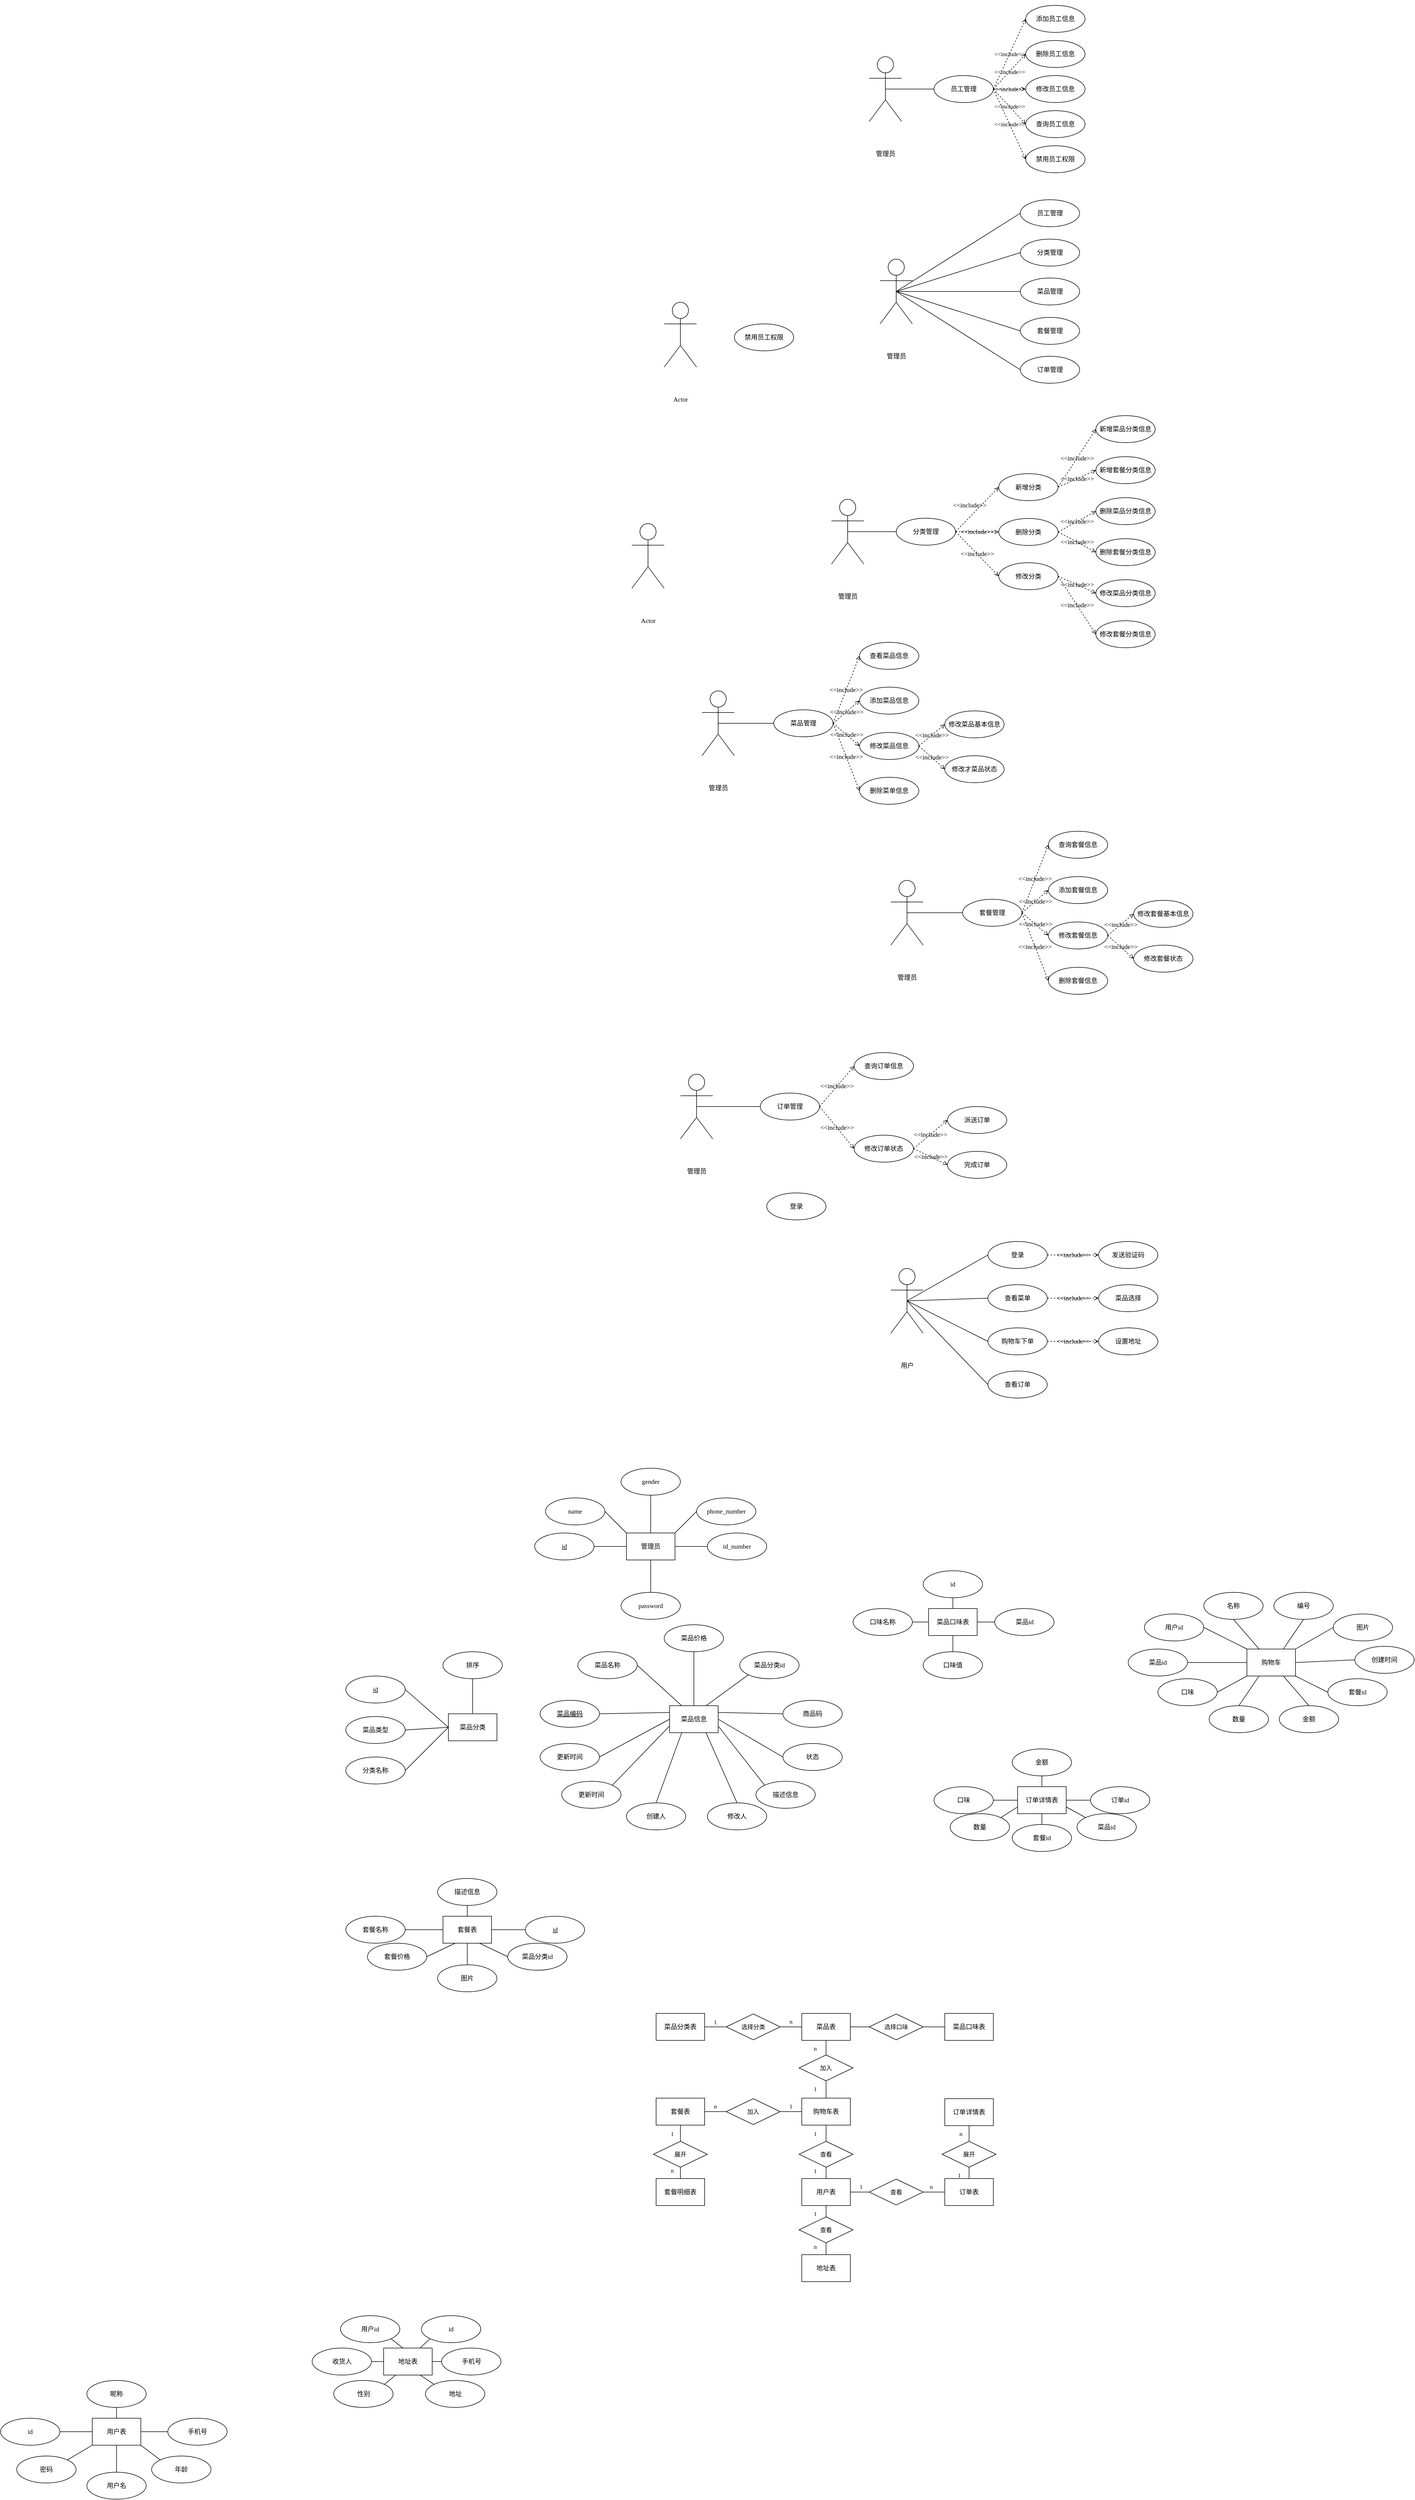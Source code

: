<mxfile version="24.2.8" type="github" pages="2">
  <diagram name="第 1 页" id="0oYE38ctvLdI-eBOiRC1">
    <mxGraphModel dx="1980" dy="940" grid="1" gridSize="10" guides="1" tooltips="1" connect="1" arrows="1" fold="1" page="0" pageScale="1" pageWidth="827" pageHeight="1169" math="0" shadow="0">
      <root>
        <mxCell id="0" />
        <mxCell id="1" parent="0" />
        <mxCell id="sIXahdsAGYvL0uW4tXdE-6" value="Actor" style="shape=umlActor;verticalLabelPosition=bottom;verticalAlign=middle;html=1;outlineConnect=0;fontFamily=宋体;" parent="1" vertex="1">
          <mxGeometry x="50" y="430" width="60" height="120" as="geometry" />
        </mxCell>
        <mxCell id="sIXahdsAGYvL0uW4tXdE-7" value="Actor" style="shape=umlActor;verticalLabelPosition=bottom;verticalAlign=middle;html=1;outlineConnect=0;fontFamily=宋体;" parent="1" vertex="1">
          <mxGeometry x="-10" y="840" width="60" height="120" as="geometry" />
        </mxCell>
        <mxCell id="sIXahdsAGYvL0uW4tXdE-10" value="禁用员工权限" style="ellipse;whiteSpace=wrap;html=1;fontFamily=宋体;verticalAlign=middle;" parent="1" vertex="1">
          <mxGeometry x="180" y="470" width="110" height="50" as="geometry" />
        </mxCell>
        <mxCell id="sIXahdsAGYvL0uW4tXdE-60" value="" style="group;fontFamily=宋体;verticalAlign=middle;" parent="1" vertex="1" connectable="0">
          <mxGeometry x="360" y="640" width="600" height="430" as="geometry" />
        </mxCell>
        <mxCell id="sIXahdsAGYvL0uW4tXdE-56" value="" style="group;fontFamily=宋体;verticalAlign=middle;" parent="sIXahdsAGYvL0uW4tXdE-60" vertex="1" connectable="0">
          <mxGeometry x="490" width="110" height="430" as="geometry" />
        </mxCell>
        <mxCell id="sIXahdsAGYvL0uW4tXdE-11" value="删除套餐分类信息" style="ellipse;whiteSpace=wrap;html=1;fontFamily=宋体;verticalAlign=middle;" parent="sIXahdsAGYvL0uW4tXdE-56" vertex="1">
          <mxGeometry y="228" width="110" height="50" as="geometry" />
        </mxCell>
        <mxCell id="sIXahdsAGYvL0uW4tXdE-12" value="删除菜品分类信息" style="ellipse;whiteSpace=wrap;html=1;fontFamily=宋体;verticalAlign=middle;" parent="sIXahdsAGYvL0uW4tXdE-56" vertex="1">
          <mxGeometry y="152" width="110" height="50" as="geometry" />
        </mxCell>
        <mxCell id="sIXahdsAGYvL0uW4tXdE-13" value="新增套餐分类信息" style="ellipse;whiteSpace=wrap;html=1;fontFamily=宋体;verticalAlign=middle;" parent="sIXahdsAGYvL0uW4tXdE-56" vertex="1">
          <mxGeometry y="76" width="110" height="50" as="geometry" />
        </mxCell>
        <mxCell id="sIXahdsAGYvL0uW4tXdE-34" value="新增菜品分类信息" style="ellipse;whiteSpace=wrap;html=1;fontFamily=宋体;verticalAlign=middle;" parent="sIXahdsAGYvL0uW4tXdE-56" vertex="1">
          <mxGeometry width="110" height="50" as="geometry" />
        </mxCell>
        <mxCell id="sIXahdsAGYvL0uW4tXdE-43" value="修改套餐分类信息" style="ellipse;whiteSpace=wrap;html=1;fontFamily=宋体;verticalAlign=middle;" parent="sIXahdsAGYvL0uW4tXdE-56" vertex="1">
          <mxGeometry y="380" width="110" height="50" as="geometry" />
        </mxCell>
        <mxCell id="sIXahdsAGYvL0uW4tXdE-44" value="修改菜品分类信息" style="ellipse;whiteSpace=wrap;html=1;fontFamily=宋体;verticalAlign=middle;" parent="sIXahdsAGYvL0uW4tXdE-56" vertex="1">
          <mxGeometry y="304" width="110" height="50" as="geometry" />
        </mxCell>
        <mxCell id="sIXahdsAGYvL0uW4tXdE-59" value="" style="group;fontFamily=宋体;verticalAlign=middle;" parent="sIXahdsAGYvL0uW4tXdE-60" vertex="1" connectable="0">
          <mxGeometry y="107.5" width="420" height="215" as="geometry" />
        </mxCell>
        <mxCell id="sIXahdsAGYvL0uW4tXdE-8" value="管理员" style="shape=umlActor;verticalLabelPosition=bottom;verticalAlign=middle;html=1;outlineConnect=0;fontFamily=宋体;" parent="sIXahdsAGYvL0uW4tXdE-59" vertex="1">
          <mxGeometry y="47.5" width="60" height="120" as="geometry" />
        </mxCell>
        <mxCell id="sIXahdsAGYvL0uW4tXdE-58" value="" style="group;fontFamily=宋体;verticalAlign=middle;" parent="sIXahdsAGYvL0uW4tXdE-59" vertex="1" connectable="0">
          <mxGeometry x="120" width="300" height="215" as="geometry" />
        </mxCell>
        <mxCell id="sIXahdsAGYvL0uW4tXdE-38" value="分类管理" style="ellipse;whiteSpace=wrap;html=1;fontFamily=宋体;verticalAlign=middle;" parent="sIXahdsAGYvL0uW4tXdE-58" vertex="1">
          <mxGeometry y="82.5" width="110" height="50" as="geometry" />
        </mxCell>
        <mxCell id="sIXahdsAGYvL0uW4tXdE-53" value="&amp;lt;&amp;lt;include&amp;gt;&amp;gt;" style="html=1;verticalAlign=middle;labelBackgroundColor=none;endArrow=open;endFill=0;dashed=1;rounded=0;strokeColor=default;align=center;fontFamily=宋体;fontSize=12;fontColor=default;exitX=1;exitY=0.5;exitDx=0;exitDy=0;entryX=0;entryY=0.5;entryDx=0;entryDy=0;" parent="sIXahdsAGYvL0uW4tXdE-58" source="sIXahdsAGYvL0uW4tXdE-38" target="sIXahdsAGYvL0uW4tXdE-37" edge="1">
          <mxGeometry x="-0.079" y="15" width="160" relative="1" as="geometry">
            <mxPoint x="240" y="192.5" as="sourcePoint" />
            <mxPoint x="400" y="192.5" as="targetPoint" />
            <mxPoint y="-1" as="offset" />
          </mxGeometry>
        </mxCell>
        <mxCell id="sIXahdsAGYvL0uW4tXdE-55" value="&amp;lt;&amp;lt;include&amp;gt;&amp;gt;" style="html=1;verticalAlign=middle;labelBackgroundColor=none;endArrow=open;endFill=0;dashed=1;rounded=0;strokeColor=default;align=center;fontFamily=宋体;fontSize=12;fontColor=default;exitX=1;exitY=0.5;exitDx=0;exitDy=0;entryX=0;entryY=0.5;entryDx=0;entryDy=0;" parent="sIXahdsAGYvL0uW4tXdE-58" source="sIXahdsAGYvL0uW4tXdE-38" target="sIXahdsAGYvL0uW4tXdE-36" edge="1">
          <mxGeometry width="160" relative="1" as="geometry">
            <mxPoint x="240" y="192.5" as="sourcePoint" />
            <mxPoint x="180" y="122.5" as="targetPoint" />
          </mxGeometry>
        </mxCell>
        <mxCell id="sIXahdsAGYvL0uW4tXdE-57" value="" style="group;fontFamily=宋体;verticalAlign=middle;" parent="sIXahdsAGYvL0uW4tXdE-58" vertex="1" connectable="0">
          <mxGeometry x="190" width="110" height="215" as="geometry" />
        </mxCell>
        <mxCell id="sIXahdsAGYvL0uW4tXdE-35" value="修改分类" style="ellipse;whiteSpace=wrap;html=1;fontFamily=宋体;verticalAlign=middle;" parent="sIXahdsAGYvL0uW4tXdE-57" vertex="1">
          <mxGeometry y="165" width="110" height="50" as="geometry" />
        </mxCell>
        <mxCell id="sIXahdsAGYvL0uW4tXdE-36" value="删除分类" style="ellipse;whiteSpace=wrap;html=1;fontFamily=宋体;verticalAlign=middle;" parent="sIXahdsAGYvL0uW4tXdE-57" vertex="1">
          <mxGeometry y="83" width="110" height="50" as="geometry" />
        </mxCell>
        <mxCell id="sIXahdsAGYvL0uW4tXdE-37" value="新增分类" style="ellipse;whiteSpace=wrap;html=1;fontFamily=宋体;verticalAlign=middle;" parent="sIXahdsAGYvL0uW4tXdE-57" vertex="1">
          <mxGeometry width="110" height="50" as="geometry" />
        </mxCell>
        <mxCell id="sIXahdsAGYvL0uW4tXdE-61" value="&amp;lt;&amp;lt;include&amp;gt;&amp;gt;" style="html=1;verticalAlign=middle;labelBackgroundColor=none;endArrow=open;endFill=0;dashed=1;rounded=0;strokeColor=default;align=center;fontFamily=宋体;fontSize=12;fontColor=default;entryX=0;entryY=0.5;entryDx=0;entryDy=0;exitX=1;exitY=0.5;exitDx=0;exitDy=0;" parent="sIXahdsAGYvL0uW4tXdE-58" source="sIXahdsAGYvL0uW4tXdE-38" target="sIXahdsAGYvL0uW4tXdE-35" edge="1">
          <mxGeometry width="160" relative="1" as="geometry">
            <mxPoint x="-40" y="102.5" as="sourcePoint" />
            <mxPoint x="120" y="102.5" as="targetPoint" />
          </mxGeometry>
        </mxCell>
        <mxCell id="sIXahdsAGYvL0uW4tXdE-52" style="edgeStyle=none;rounded=0;orthogonalLoop=1;jettySize=auto;html=1;exitX=0.5;exitY=0.5;exitDx=0;exitDy=0;exitPerimeter=0;entryX=0;entryY=0.5;entryDx=0;entryDy=0;strokeColor=default;align=center;verticalAlign=middle;fontFamily=宋体;fontSize=12;fontColor=default;labelBackgroundColor=none;endArrow=none;endFill=0;" parent="sIXahdsAGYvL0uW4tXdE-59" source="sIXahdsAGYvL0uW4tXdE-8" target="sIXahdsAGYvL0uW4tXdE-38" edge="1">
          <mxGeometry relative="1" as="geometry" />
        </mxCell>
        <mxCell id="sIXahdsAGYvL0uW4tXdE-62" value="&amp;lt;&amp;lt;include&amp;gt;&amp;gt;" style="html=1;verticalAlign=middle;labelBackgroundColor=none;endArrow=open;endFill=0;dashed=1;rounded=0;strokeColor=default;align=center;fontFamily=宋体;fontSize=12;fontColor=default;exitX=1;exitY=0.5;exitDx=0;exitDy=0;entryX=0;entryY=0.5;entryDx=0;entryDy=0;" parent="sIXahdsAGYvL0uW4tXdE-60" source="sIXahdsAGYvL0uW4tXdE-37" target="sIXahdsAGYvL0uW4tXdE-34" edge="1">
          <mxGeometry width="160" relative="1" as="geometry">
            <mxPoint x="320" y="210" as="sourcePoint" />
            <mxPoint x="480" y="210" as="targetPoint" />
          </mxGeometry>
        </mxCell>
        <mxCell id="sIXahdsAGYvL0uW4tXdE-63" value="&amp;lt;&amp;lt;include&amp;gt;&amp;gt;" style="html=1;verticalAlign=middle;labelBackgroundColor=none;endArrow=open;endFill=0;dashed=1;rounded=0;strokeColor=default;align=center;fontFamily=宋体;fontSize=12;fontColor=default;entryX=0;entryY=0.5;entryDx=0;entryDy=0;exitX=1;exitY=0.5;exitDx=0;exitDy=0;" parent="sIXahdsAGYvL0uW4tXdE-60" source="sIXahdsAGYvL0uW4tXdE-37" target="sIXahdsAGYvL0uW4tXdE-13" edge="1">
          <mxGeometry width="160" relative="1" as="geometry">
            <mxPoint x="320" y="210" as="sourcePoint" />
            <mxPoint x="480" y="210" as="targetPoint" />
          </mxGeometry>
        </mxCell>
        <mxCell id="sIXahdsAGYvL0uW4tXdE-64" value="&amp;lt;&amp;lt;include&amp;gt;&amp;gt;" style="html=1;verticalAlign=middle;labelBackgroundColor=none;endArrow=open;endFill=0;dashed=1;rounded=0;strokeColor=default;align=center;fontFamily=宋体;fontSize=12;fontColor=default;entryX=0;entryY=0.5;entryDx=0;entryDy=0;exitX=1;exitY=0.5;exitDx=0;exitDy=0;" parent="sIXahdsAGYvL0uW4tXdE-60" source="sIXahdsAGYvL0uW4tXdE-36" target="sIXahdsAGYvL0uW4tXdE-12" edge="1">
          <mxGeometry width="160" relative="1" as="geometry">
            <mxPoint x="320" y="210" as="sourcePoint" />
            <mxPoint x="480" y="210" as="targetPoint" />
          </mxGeometry>
        </mxCell>
        <mxCell id="sIXahdsAGYvL0uW4tXdE-65" value="&amp;lt;&amp;lt;include&amp;gt;&amp;gt;" style="html=1;verticalAlign=middle;labelBackgroundColor=none;endArrow=open;endFill=0;dashed=1;rounded=0;strokeColor=default;align=center;fontFamily=宋体;fontSize=12;fontColor=default;entryX=0;entryY=0.5;entryDx=0;entryDy=0;exitX=1;exitY=0.5;exitDx=0;exitDy=0;" parent="sIXahdsAGYvL0uW4tXdE-60" source="sIXahdsAGYvL0uW4tXdE-36" target="sIXahdsAGYvL0uW4tXdE-11" edge="1">
          <mxGeometry width="160" relative="1" as="geometry">
            <mxPoint x="320" y="210" as="sourcePoint" />
            <mxPoint x="480" y="210" as="targetPoint" />
          </mxGeometry>
        </mxCell>
        <mxCell id="sIXahdsAGYvL0uW4tXdE-66" value="&amp;lt;&amp;lt;include&amp;gt;&amp;gt;" style="html=1;verticalAlign=middle;labelBackgroundColor=none;endArrow=open;endFill=0;dashed=1;rounded=0;strokeColor=default;align=center;fontFamily=宋体;fontSize=12;fontColor=default;entryX=0;entryY=0.5;entryDx=0;entryDy=0;exitX=1;exitY=0.5;exitDx=0;exitDy=0;" parent="sIXahdsAGYvL0uW4tXdE-60" source="sIXahdsAGYvL0uW4tXdE-35" target="sIXahdsAGYvL0uW4tXdE-44" edge="1">
          <mxGeometry width="160" relative="1" as="geometry">
            <mxPoint x="320" y="210" as="sourcePoint" />
            <mxPoint x="480" y="210" as="targetPoint" />
          </mxGeometry>
        </mxCell>
        <mxCell id="sIXahdsAGYvL0uW4tXdE-67" value="&amp;lt;&amp;lt;include&amp;gt;&amp;gt;" style="html=1;verticalAlign=middle;labelBackgroundColor=none;endArrow=open;endFill=0;dashed=1;rounded=0;strokeColor=default;align=center;fontFamily=宋体;fontSize=12;fontColor=default;exitX=1;exitY=0.5;exitDx=0;exitDy=0;entryX=0;entryY=0.5;entryDx=0;entryDy=0;" parent="sIXahdsAGYvL0uW4tXdE-60" source="sIXahdsAGYvL0uW4tXdE-35" target="sIXahdsAGYvL0uW4tXdE-43" edge="1">
          <mxGeometry width="160" relative="1" as="geometry">
            <mxPoint x="320" y="210" as="sourcePoint" />
            <mxPoint x="480" y="210" as="targetPoint" />
          </mxGeometry>
        </mxCell>
        <mxCell id="sIXahdsAGYvL0uW4tXdE-94" value="" style="group;fontFamily=宋体;verticalAlign=middle;" parent="1" vertex="1" connectable="0">
          <mxGeometry x="470" y="1410" width="560" height="302" as="geometry" />
        </mxCell>
        <mxCell id="sIXahdsAGYvL0uW4tXdE-74" value="" style="group;fontFamily=宋体;verticalAlign=middle;" parent="sIXahdsAGYvL0uW4tXdE-94" vertex="1" connectable="0">
          <mxGeometry x="450" y="128" width="110" height="133" as="geometry" />
        </mxCell>
        <mxCell id="sIXahdsAGYvL0uW4tXdE-75" value="修改套餐基本信息" style="ellipse;whiteSpace=wrap;html=1;fontFamily=宋体;verticalAlign=middle;" parent="sIXahdsAGYvL0uW4tXdE-74" vertex="1">
          <mxGeometry width="110" height="50" as="geometry" />
        </mxCell>
        <mxCell id="sIXahdsAGYvL0uW4tXdE-76" value="修改套餐状态" style="ellipse;whiteSpace=wrap;html=1;fontFamily=宋体;verticalAlign=middle;" parent="sIXahdsAGYvL0uW4tXdE-74" vertex="1">
          <mxGeometry y="83" width="110" height="50" as="geometry" />
        </mxCell>
        <mxCell id="sIXahdsAGYvL0uW4tXdE-77" value="套餐管理" style="ellipse;whiteSpace=wrap;html=1;fontFamily=宋体;verticalAlign=middle;" parent="sIXahdsAGYvL0uW4tXdE-94" vertex="1">
          <mxGeometry x="133" y="126" width="110" height="50" as="geometry" />
        </mxCell>
        <mxCell id="sIXahdsAGYvL0uW4tXdE-98" style="edgeStyle=none;rounded=0;orthogonalLoop=1;jettySize=auto;html=1;exitX=0.5;exitY=0.5;exitDx=0;exitDy=0;exitPerimeter=0;entryX=0;entryY=0.5;entryDx=0;entryDy=0;strokeColor=default;align=center;verticalAlign=middle;fontFamily=宋体;fontSize=12;fontColor=default;labelBackgroundColor=none;endArrow=none;endFill=0;" parent="sIXahdsAGYvL0uW4tXdE-94" source="sIXahdsAGYvL0uW4tXdE-83" target="sIXahdsAGYvL0uW4tXdE-77" edge="1">
          <mxGeometry relative="1" as="geometry" />
        </mxCell>
        <mxCell id="sIXahdsAGYvL0uW4tXdE-83" value="管理员" style="shape=umlActor;verticalLabelPosition=bottom;verticalAlign=middle;html=1;outlineConnect=0;fontFamily=宋体;" parent="sIXahdsAGYvL0uW4tXdE-94" vertex="1">
          <mxGeometry y="91" width="60" height="120" as="geometry" />
        </mxCell>
        <mxCell id="sIXahdsAGYvL0uW4tXdE-93" value="" style="group;fontFamily=宋体;verticalAlign=middle;" parent="sIXahdsAGYvL0uW4tXdE-94" vertex="1" connectable="0">
          <mxGeometry x="292" width="110" height="302" as="geometry" />
        </mxCell>
        <mxCell id="sIXahdsAGYvL0uW4tXdE-79" value="删除套餐信息" style="ellipse;whiteSpace=wrap;html=1;fontFamily=宋体;verticalAlign=middle;" parent="sIXahdsAGYvL0uW4tXdE-93" vertex="1">
          <mxGeometry y="252" width="110" height="50" as="geometry" />
        </mxCell>
        <mxCell id="sIXahdsAGYvL0uW4tXdE-80" value="添加套餐信息" style="ellipse;whiteSpace=wrap;html=1;fontFamily=宋体;verticalAlign=middle;" parent="sIXahdsAGYvL0uW4tXdE-93" vertex="1">
          <mxGeometry y="84" width="110" height="50" as="geometry" />
        </mxCell>
        <mxCell id="sIXahdsAGYvL0uW4tXdE-81" value="修改套餐信息" style="ellipse;whiteSpace=wrap;html=1;fontFamily=宋体;verticalAlign=middle;" parent="sIXahdsAGYvL0uW4tXdE-93" vertex="1">
          <mxGeometry y="168" width="110" height="50" as="geometry" />
        </mxCell>
        <mxCell id="sIXahdsAGYvL0uW4tXdE-82" value="查询套餐信息" style="ellipse;whiteSpace=wrap;html=1;fontFamily=宋体;verticalAlign=middle;" parent="sIXahdsAGYvL0uW4tXdE-93" vertex="1">
          <mxGeometry width="110" height="50" as="geometry" />
        </mxCell>
        <mxCell id="sIXahdsAGYvL0uW4tXdE-106" value="&amp;lt;&amp;lt;include&amp;gt;&amp;gt;" style="html=1;verticalAlign=middle;labelBackgroundColor=none;endArrow=open;endFill=0;dashed=1;rounded=0;strokeColor=default;align=center;fontFamily=宋体;fontSize=12;fontColor=default;exitX=1;exitY=0.5;exitDx=0;exitDy=0;entryX=0;entryY=0.5;entryDx=0;entryDy=0;" parent="sIXahdsAGYvL0uW4tXdE-94" source="sIXahdsAGYvL0uW4tXdE-77" target="sIXahdsAGYvL0uW4tXdE-82" edge="1">
          <mxGeometry width="160" relative="1" as="geometry">
            <mxPoint x="190" y="260" as="sourcePoint" />
            <mxPoint x="350" y="260" as="targetPoint" />
          </mxGeometry>
        </mxCell>
        <mxCell id="sIXahdsAGYvL0uW4tXdE-107" value="&amp;lt;&amp;lt;include&amp;gt;&amp;gt;" style="html=1;verticalAlign=middle;labelBackgroundColor=none;endArrow=open;endFill=0;dashed=1;rounded=0;strokeColor=default;align=center;fontFamily=宋体;fontSize=12;fontColor=default;exitX=1;exitY=0.5;exitDx=0;exitDy=0;entryX=0;entryY=0.5;entryDx=0;entryDy=0;" parent="sIXahdsAGYvL0uW4tXdE-94" source="sIXahdsAGYvL0uW4tXdE-77" target="sIXahdsAGYvL0uW4tXdE-80" edge="1">
          <mxGeometry width="160" relative="1" as="geometry">
            <mxPoint x="190" y="90" as="sourcePoint" />
            <mxPoint x="350" y="90" as="targetPoint" />
          </mxGeometry>
        </mxCell>
        <mxCell id="sIXahdsAGYvL0uW4tXdE-108" value="&amp;lt;&amp;lt;include&amp;gt;&amp;gt;" style="html=1;verticalAlign=middle;labelBackgroundColor=none;endArrow=open;endFill=0;dashed=1;rounded=0;strokeColor=default;align=center;fontFamily=宋体;fontSize=12;fontColor=default;exitX=1;exitY=0.5;exitDx=0;exitDy=0;entryX=0;entryY=0.5;entryDx=0;entryDy=0;" parent="sIXahdsAGYvL0uW4tXdE-94" source="sIXahdsAGYvL0uW4tXdE-77" target="sIXahdsAGYvL0uW4tXdE-81" edge="1">
          <mxGeometry width="160" relative="1" as="geometry">
            <mxPoint x="190" y="90" as="sourcePoint" />
            <mxPoint x="350" y="90" as="targetPoint" />
          </mxGeometry>
        </mxCell>
        <mxCell id="sIXahdsAGYvL0uW4tXdE-109" value="&amp;lt;&amp;lt;include&amp;gt;&amp;gt;" style="html=1;verticalAlign=middle;labelBackgroundColor=none;endArrow=open;endFill=0;dashed=1;rounded=0;strokeColor=default;align=center;fontFamily=宋体;fontSize=12;fontColor=default;exitX=1;exitY=0.5;exitDx=0;exitDy=0;entryX=0;entryY=0.5;entryDx=0;entryDy=0;" parent="sIXahdsAGYvL0uW4tXdE-94" source="sIXahdsAGYvL0uW4tXdE-77" target="sIXahdsAGYvL0uW4tXdE-79" edge="1">
          <mxGeometry width="160" relative="1" as="geometry">
            <mxPoint x="190" y="90" as="sourcePoint" />
            <mxPoint x="350" y="90" as="targetPoint" />
          </mxGeometry>
        </mxCell>
        <mxCell id="sIXahdsAGYvL0uW4tXdE-110" value="&amp;lt;&amp;lt;include&amp;gt;&amp;gt;" style="html=1;verticalAlign=middle;labelBackgroundColor=none;endArrow=open;endFill=0;dashed=1;rounded=0;strokeColor=default;align=center;fontFamily=宋体;fontSize=12;fontColor=default;exitX=1;exitY=0.5;exitDx=0;exitDy=0;entryX=0;entryY=0.5;entryDx=0;entryDy=0;" parent="sIXahdsAGYvL0uW4tXdE-94" source="sIXahdsAGYvL0uW4tXdE-81" target="sIXahdsAGYvL0uW4tXdE-75" edge="1">
          <mxGeometry width="160" relative="1" as="geometry">
            <mxPoint x="190" y="180" as="sourcePoint" />
            <mxPoint x="430" y="240" as="targetPoint" />
          </mxGeometry>
        </mxCell>
        <mxCell id="sIXahdsAGYvL0uW4tXdE-111" value="&amp;lt;&amp;lt;include&amp;gt;&amp;gt;" style="html=1;verticalAlign=middle;labelBackgroundColor=none;endArrow=open;endFill=0;dashed=1;rounded=0;strokeColor=default;align=center;fontFamily=宋体;fontSize=12;fontColor=default;exitX=1;exitY=0.5;exitDx=0;exitDy=0;entryX=0;entryY=0.5;entryDx=0;entryDy=0;" parent="sIXahdsAGYvL0uW4tXdE-94" source="sIXahdsAGYvL0uW4tXdE-81" target="sIXahdsAGYvL0uW4tXdE-76" edge="1">
          <mxGeometry width="160" relative="1" as="geometry">
            <mxPoint x="510" y="180" as="sourcePoint" />
            <mxPoint x="670" y="180" as="targetPoint" />
          </mxGeometry>
        </mxCell>
        <mxCell id="sIXahdsAGYvL0uW4tXdE-95" value="" style="group;fontFamily=宋体;verticalAlign=middle;" parent="1" vertex="1" connectable="0">
          <mxGeometry x="120" y="1060" width="560" height="300" as="geometry" />
        </mxCell>
        <mxCell id="sIXahdsAGYvL0uW4tXdE-70" value="" style="group;fontFamily=宋体;verticalAlign=middle;" parent="sIXahdsAGYvL0uW4tXdE-95" vertex="1" connectable="0">
          <mxGeometry x="450" y="127" width="110" height="133" as="geometry" />
        </mxCell>
        <mxCell id="sIXahdsAGYvL0uW4tXdE-68" value="修改菜品基本信息" style="ellipse;whiteSpace=wrap;html=1;fontFamily=宋体;verticalAlign=middle;" parent="sIXahdsAGYvL0uW4tXdE-70" vertex="1">
          <mxGeometry width="110" height="50" as="geometry" />
        </mxCell>
        <mxCell id="sIXahdsAGYvL0uW4tXdE-69" value="修改才菜品状态" style="ellipse;whiteSpace=wrap;html=1;fontFamily=宋体;verticalAlign=middle;" parent="sIXahdsAGYvL0uW4tXdE-70" vertex="1">
          <mxGeometry y="83" width="110" height="50" as="geometry" />
        </mxCell>
        <mxCell id="sIXahdsAGYvL0uW4tXdE-71" value="菜品管理" style="ellipse;whiteSpace=wrap;html=1;fontFamily=宋体;verticalAlign=middle;" parent="sIXahdsAGYvL0uW4tXdE-95" vertex="1">
          <mxGeometry x="133" y="125" width="110" height="50" as="geometry" />
        </mxCell>
        <mxCell id="sIXahdsAGYvL0uW4tXdE-72" value="" style="group;fontFamily=宋体;verticalAlign=middle;" parent="sIXahdsAGYvL0uW4tXdE-95" vertex="1" connectable="0">
          <mxGeometry x="292" width="110" height="300" as="geometry" />
        </mxCell>
        <mxCell id="sIXahdsAGYvL0uW4tXdE-39" value="修改菜品信息" style="ellipse;whiteSpace=wrap;html=1;fontFamily=宋体;verticalAlign=middle;" parent="sIXahdsAGYvL0uW4tXdE-72" vertex="1">
          <mxGeometry y="167" width="110" height="50" as="geometry" />
        </mxCell>
        <mxCell id="sIXahdsAGYvL0uW4tXdE-40" value="查看菜品信息" style="ellipse;whiteSpace=wrap;html=1;fontFamily=宋体;verticalAlign=middle;" parent="sIXahdsAGYvL0uW4tXdE-72" vertex="1">
          <mxGeometry width="110" height="50" as="geometry" />
        </mxCell>
        <mxCell id="sIXahdsAGYvL0uW4tXdE-41" value="添加菜品信息" style="ellipse;whiteSpace=wrap;html=1;fontFamily=宋体;verticalAlign=middle;" parent="sIXahdsAGYvL0uW4tXdE-72" vertex="1">
          <mxGeometry y="83" width="110" height="50" as="geometry" />
        </mxCell>
        <mxCell id="sIXahdsAGYvL0uW4tXdE-42" value="删除菜单信息" style="ellipse;whiteSpace=wrap;html=1;fontFamily=宋体;verticalAlign=middle;" parent="sIXahdsAGYvL0uW4tXdE-72" vertex="1">
          <mxGeometry y="250" width="110" height="50" as="geometry" />
        </mxCell>
        <mxCell id="sIXahdsAGYvL0uW4tXdE-97" style="edgeStyle=none;rounded=0;orthogonalLoop=1;jettySize=auto;html=1;exitX=0.5;exitY=0.5;exitDx=0;exitDy=0;exitPerimeter=0;strokeColor=default;align=center;verticalAlign=middle;fontFamily=宋体;fontSize=12;fontColor=default;labelBackgroundColor=none;endArrow=none;endFill=0;" parent="sIXahdsAGYvL0uW4tXdE-95" source="sIXahdsAGYvL0uW4tXdE-73" target="sIXahdsAGYvL0uW4tXdE-71" edge="1">
          <mxGeometry relative="1" as="geometry" />
        </mxCell>
        <mxCell id="sIXahdsAGYvL0uW4tXdE-73" value="管理员" style="shape=umlActor;verticalLabelPosition=bottom;verticalAlign=middle;html=1;outlineConnect=0;fontFamily=宋体;" parent="sIXahdsAGYvL0uW4tXdE-95" vertex="1">
          <mxGeometry y="90" width="60" height="120" as="geometry" />
        </mxCell>
        <mxCell id="sIXahdsAGYvL0uW4tXdE-100" value="&amp;lt;&amp;lt;include&amp;gt;&amp;gt;" style="html=1;verticalAlign=middle;labelBackgroundColor=none;endArrow=open;endFill=0;dashed=1;rounded=0;strokeColor=default;align=center;fontFamily=宋体;fontSize=12;fontColor=default;exitX=1;exitY=0.5;exitDx=0;exitDy=0;entryX=0;entryY=0.5;entryDx=0;entryDy=0;" parent="sIXahdsAGYvL0uW4tXdE-95" source="sIXahdsAGYvL0uW4tXdE-71" target="sIXahdsAGYvL0uW4tXdE-40" edge="1">
          <mxGeometry width="160" relative="1" as="geometry">
            <mxPoint x="220" y="230" as="sourcePoint" />
            <mxPoint x="380" y="230" as="targetPoint" />
          </mxGeometry>
        </mxCell>
        <mxCell id="sIXahdsAGYvL0uW4tXdE-101" value="&amp;lt;&amp;lt;include&amp;gt;&amp;gt;" style="html=1;verticalAlign=middle;labelBackgroundColor=none;endArrow=open;endFill=0;dashed=1;rounded=0;strokeColor=default;align=center;fontFamily=宋体;fontSize=12;fontColor=default;exitX=1;exitY=0.5;exitDx=0;exitDy=0;entryX=0;entryY=0.5;entryDx=0;entryDy=0;" parent="sIXahdsAGYvL0uW4tXdE-95" source="sIXahdsAGYvL0uW4tXdE-71" target="sIXahdsAGYvL0uW4tXdE-41" edge="1">
          <mxGeometry width="160" relative="1" as="geometry">
            <mxPoint x="220" y="230" as="sourcePoint" />
            <mxPoint x="380" y="230" as="targetPoint" />
          </mxGeometry>
        </mxCell>
        <mxCell id="sIXahdsAGYvL0uW4tXdE-102" value="&amp;lt;&amp;lt;include&amp;gt;&amp;gt;" style="html=1;verticalAlign=middle;labelBackgroundColor=none;endArrow=open;endFill=0;dashed=1;rounded=0;strokeColor=default;align=center;fontFamily=宋体;fontSize=12;fontColor=default;exitX=1;exitY=0.5;exitDx=0;exitDy=0;entryX=0;entryY=0.5;entryDx=0;entryDy=0;" parent="sIXahdsAGYvL0uW4tXdE-95" source="sIXahdsAGYvL0uW4tXdE-71" target="sIXahdsAGYvL0uW4tXdE-39" edge="1">
          <mxGeometry width="160" relative="1" as="geometry">
            <mxPoint x="220" y="230" as="sourcePoint" />
            <mxPoint x="380" y="230" as="targetPoint" />
          </mxGeometry>
        </mxCell>
        <mxCell id="sIXahdsAGYvL0uW4tXdE-103" value="&amp;lt;&amp;lt;include&amp;gt;&amp;gt;" style="html=1;verticalAlign=middle;labelBackgroundColor=none;endArrow=open;endFill=0;dashed=1;rounded=0;strokeColor=default;align=center;fontFamily=宋体;fontSize=12;fontColor=default;exitX=1;exitY=0.5;exitDx=0;exitDy=0;entryX=0;entryY=0.5;entryDx=0;entryDy=0;" parent="sIXahdsAGYvL0uW4tXdE-95" source="sIXahdsAGYvL0uW4tXdE-71" target="sIXahdsAGYvL0uW4tXdE-42" edge="1">
          <mxGeometry width="160" relative="1" as="geometry">
            <mxPoint x="220" y="230" as="sourcePoint" />
            <mxPoint x="380" y="230" as="targetPoint" />
          </mxGeometry>
        </mxCell>
        <mxCell id="sIXahdsAGYvL0uW4tXdE-104" value="&amp;lt;&amp;lt;include&amp;gt;&amp;gt;" style="html=1;verticalAlign=middle;labelBackgroundColor=none;endArrow=open;endFill=0;dashed=1;rounded=0;strokeColor=default;align=center;fontFamily=宋体;fontSize=12;fontColor=default;entryX=0;entryY=0.5;entryDx=0;entryDy=0;exitX=1;exitY=0.5;exitDx=0;exitDy=0;" parent="sIXahdsAGYvL0uW4tXdE-95" source="sIXahdsAGYvL0uW4tXdE-39" target="sIXahdsAGYvL0uW4tXdE-68" edge="1">
          <mxGeometry width="160" relative="1" as="geometry">
            <mxPoint x="220" y="230" as="sourcePoint" />
            <mxPoint x="380" y="230" as="targetPoint" />
          </mxGeometry>
        </mxCell>
        <mxCell id="sIXahdsAGYvL0uW4tXdE-105" value="&amp;lt;&amp;lt;include&amp;gt;&amp;gt;" style="html=1;verticalAlign=middle;labelBackgroundColor=none;endArrow=open;endFill=0;dashed=1;rounded=0;strokeColor=default;align=center;fontFamily=宋体;fontSize=12;fontColor=default;entryX=0;entryY=0.5;entryDx=0;entryDy=0;exitX=1;exitY=0.5;exitDx=0;exitDy=0;" parent="sIXahdsAGYvL0uW4tXdE-95" source="sIXahdsAGYvL0uW4tXdE-39" target="sIXahdsAGYvL0uW4tXdE-69" edge="1">
          <mxGeometry width="160" relative="1" as="geometry">
            <mxPoint x="220" y="230" as="sourcePoint" />
            <mxPoint x="380" y="230" as="targetPoint" />
          </mxGeometry>
        </mxCell>
        <mxCell id="sIXahdsAGYvL0uW4tXdE-116" value="" style="group;fontFamily=宋体;verticalAlign=middle;" parent="1" vertex="1" connectable="0">
          <mxGeometry x="80" y="1820" width="605" height="233" as="geometry" />
        </mxCell>
        <mxCell id="sIXahdsAGYvL0uW4tXdE-84" value="订单管理" style="ellipse;whiteSpace=wrap;html=1;fontFamily=宋体;verticalAlign=middle;" parent="sIXahdsAGYvL0uW4tXdE-116" vertex="1">
          <mxGeometry x="148" y="75" width="110" height="50" as="geometry" />
        </mxCell>
        <mxCell id="sIXahdsAGYvL0uW4tXdE-92" style="edgeStyle=none;rounded=0;orthogonalLoop=1;jettySize=auto;html=1;exitX=0.5;exitY=0.5;exitDx=0;exitDy=0;exitPerimeter=0;entryX=0;entryY=0.5;entryDx=0;entryDy=0;strokeColor=default;align=center;verticalAlign=middle;fontFamily=宋体;fontSize=12;fontColor=default;labelBackgroundColor=none;endArrow=none;endFill=0;" parent="sIXahdsAGYvL0uW4tXdE-116" source="sIXahdsAGYvL0uW4tXdE-85" target="sIXahdsAGYvL0uW4tXdE-84" edge="1">
          <mxGeometry relative="1" as="geometry" />
        </mxCell>
        <mxCell id="sIXahdsAGYvL0uW4tXdE-85" value="管理员" style="shape=umlActor;verticalLabelPosition=bottom;verticalAlign=middle;html=1;outlineConnect=0;fontFamily=宋体;" parent="sIXahdsAGYvL0uW4tXdE-116" vertex="1">
          <mxGeometry y="40" width="60" height="120" as="geometry" />
        </mxCell>
        <mxCell id="sIXahdsAGYvL0uW4tXdE-89" value="" style="group;fontFamily=宋体;verticalAlign=middle;" parent="sIXahdsAGYvL0uW4tXdE-116" vertex="1" connectable="0">
          <mxGeometry x="495" y="100" width="110" height="133" as="geometry" />
        </mxCell>
        <mxCell id="sIXahdsAGYvL0uW4tXdE-90" value="派送订单" style="ellipse;whiteSpace=wrap;html=1;fontFamily=宋体;verticalAlign=middle;" parent="sIXahdsAGYvL0uW4tXdE-89" vertex="1">
          <mxGeometry width="110" height="50" as="geometry" />
        </mxCell>
        <mxCell id="sIXahdsAGYvL0uW4tXdE-91" value="完成订单" style="ellipse;whiteSpace=wrap;html=1;fontFamily=宋体;verticalAlign=middle;" parent="sIXahdsAGYvL0uW4tXdE-89" vertex="1">
          <mxGeometry y="83" width="110" height="50" as="geometry" />
        </mxCell>
        <mxCell id="sIXahdsAGYvL0uW4tXdE-96" value="" style="group;fontFamily=宋体;verticalAlign=middle;" parent="sIXahdsAGYvL0uW4tXdE-116" vertex="1" connectable="0">
          <mxGeometry x="322" width="110" height="203" as="geometry" />
        </mxCell>
        <mxCell id="sIXahdsAGYvL0uW4tXdE-87" value="查询订单信息" style="ellipse;whiteSpace=wrap;html=1;fontFamily=宋体;verticalAlign=middle;" parent="sIXahdsAGYvL0uW4tXdE-96" vertex="1">
          <mxGeometry width="110" height="50" as="geometry" />
        </mxCell>
        <mxCell id="sIXahdsAGYvL0uW4tXdE-88" value="修改订单状态" style="ellipse;whiteSpace=wrap;html=1;fontFamily=宋体;verticalAlign=middle;" parent="sIXahdsAGYvL0uW4tXdE-96" vertex="1">
          <mxGeometry y="153" width="110" height="50" as="geometry" />
        </mxCell>
        <mxCell id="sIXahdsAGYvL0uW4tXdE-112" value="&amp;lt;&amp;lt;include&amp;gt;&amp;gt;" style="html=1;verticalAlign=middle;labelBackgroundColor=none;endArrow=open;endFill=0;dashed=1;rounded=0;strokeColor=default;align=center;fontFamily=宋体;fontSize=12;fontColor=default;entryX=0;entryY=0.5;entryDx=0;entryDy=0;exitX=1;exitY=0.5;exitDx=0;exitDy=0;" parent="sIXahdsAGYvL0uW4tXdE-116" source="sIXahdsAGYvL0uW4tXdE-84" target="sIXahdsAGYvL0uW4tXdE-87" edge="1">
          <mxGeometry width="160" relative="1" as="geometry">
            <mxPoint x="322" y="130" as="sourcePoint" />
            <mxPoint x="530" y="170" as="targetPoint" />
          </mxGeometry>
        </mxCell>
        <mxCell id="sIXahdsAGYvL0uW4tXdE-113" value="&amp;lt;&amp;lt;include&amp;gt;&amp;gt;" style="html=1;verticalAlign=middle;labelBackgroundColor=none;endArrow=open;endFill=0;dashed=1;rounded=0;strokeColor=default;align=center;fontFamily=宋体;fontSize=12;fontColor=default;exitX=1;exitY=0.5;exitDx=0;exitDy=0;entryX=0;entryY=0.5;entryDx=0;entryDy=0;" parent="sIXahdsAGYvL0uW4tXdE-116" source="sIXahdsAGYvL0uW4tXdE-84" target="sIXahdsAGYvL0uW4tXdE-88" edge="1">
          <mxGeometry width="160" relative="1" as="geometry">
            <mxPoint x="370" y="170" as="sourcePoint" />
            <mxPoint x="530" y="170" as="targetPoint" />
          </mxGeometry>
        </mxCell>
        <mxCell id="sIXahdsAGYvL0uW4tXdE-114" value="&amp;lt;&amp;lt;include&amp;gt;&amp;gt;" style="html=1;verticalAlign=middle;labelBackgroundColor=none;endArrow=open;endFill=0;dashed=1;rounded=0;strokeColor=default;align=center;fontFamily=宋体;fontSize=12;fontColor=default;exitX=1;exitY=0.5;exitDx=0;exitDy=0;entryX=0;entryY=0.5;entryDx=0;entryDy=0;" parent="sIXahdsAGYvL0uW4tXdE-116" source="sIXahdsAGYvL0uW4tXdE-88" target="sIXahdsAGYvL0uW4tXdE-90" edge="1">
          <mxGeometry width="160" relative="1" as="geometry">
            <mxPoint x="370" y="260" as="sourcePoint" />
            <mxPoint x="530" y="260" as="targetPoint" />
          </mxGeometry>
        </mxCell>
        <mxCell id="sIXahdsAGYvL0uW4tXdE-115" value="&amp;lt;&amp;lt;include&amp;gt;&amp;gt;" style="html=1;verticalAlign=middle;labelBackgroundColor=none;endArrow=open;endFill=0;dashed=1;rounded=0;strokeColor=default;align=center;fontFamily=宋体;fontSize=12;fontColor=default;exitX=1;exitY=0.5;exitDx=0;exitDy=0;entryX=0;entryY=0.5;entryDx=0;entryDy=0;" parent="sIXahdsAGYvL0uW4tXdE-116" source="sIXahdsAGYvL0uW4tXdE-88" target="sIXahdsAGYvL0uW4tXdE-91" edge="1">
          <mxGeometry width="160" relative="1" as="geometry">
            <mxPoint x="370" y="260" as="sourcePoint" />
            <mxPoint x="530" y="260" as="targetPoint" />
          </mxGeometry>
        </mxCell>
        <mxCell id="sIXahdsAGYvL0uW4tXdE-118" value="登录" style="ellipse;whiteSpace=wrap;html=1;fontFamily=宋体;verticalAlign=middle;" parent="1" vertex="1">
          <mxGeometry x="240" y="2080" width="110" height="50" as="geometry" />
        </mxCell>
        <mxCell id="sIXahdsAGYvL0uW4tXdE-131" value="" style="group;fontFamily=宋体;verticalAlign=middle;" parent="1" vertex="1" connectable="0">
          <mxGeometry x="470" y="2170" width="495" height="290" as="geometry" />
        </mxCell>
        <mxCell id="sIXahdsAGYvL0uW4tXdE-133" style="edgeStyle=none;rounded=0;orthogonalLoop=1;jettySize=auto;html=1;exitX=0.5;exitY=0.5;exitDx=0;exitDy=0;exitPerimeter=0;entryX=0;entryY=0.5;entryDx=0;entryDy=0;strokeColor=default;align=center;verticalAlign=middle;fontFamily=宋体;fontSize=12;fontColor=default;labelBackgroundColor=none;endArrow=none;endFill=0;" parent="sIXahdsAGYvL0uW4tXdE-131" source="sIXahdsAGYvL0uW4tXdE-117" target="sIXahdsAGYvL0uW4tXdE-124" edge="1">
          <mxGeometry relative="1" as="geometry" />
        </mxCell>
        <mxCell id="sIXahdsAGYvL0uW4tXdE-134" style="edgeStyle=none;rounded=0;orthogonalLoop=1;jettySize=auto;html=1;exitX=0.5;exitY=0.5;exitDx=0;exitDy=0;exitPerimeter=0;strokeColor=default;align=center;verticalAlign=middle;fontFamily=宋体;fontSize=12;fontColor=default;labelBackgroundColor=none;endArrow=none;endFill=0;entryX=0;entryY=0.5;entryDx=0;entryDy=0;" parent="sIXahdsAGYvL0uW4tXdE-131" source="sIXahdsAGYvL0uW4tXdE-117" target="sIXahdsAGYvL0uW4tXdE-123" edge="1">
          <mxGeometry relative="1" as="geometry" />
        </mxCell>
        <mxCell id="sIXahdsAGYvL0uW4tXdE-135" style="edgeStyle=none;rounded=0;orthogonalLoop=1;jettySize=auto;html=1;exitX=0.5;exitY=0.5;exitDx=0;exitDy=0;exitPerimeter=0;entryX=0;entryY=0.5;entryDx=0;entryDy=0;strokeColor=default;align=center;verticalAlign=middle;fontFamily=宋体;fontSize=12;fontColor=default;labelBackgroundColor=none;endArrow=none;endFill=0;" parent="sIXahdsAGYvL0uW4tXdE-131" source="sIXahdsAGYvL0uW4tXdE-117" target="sIXahdsAGYvL0uW4tXdE-120" edge="1">
          <mxGeometry relative="1" as="geometry" />
        </mxCell>
        <mxCell id="sIXahdsAGYvL0uW4tXdE-136" style="edgeStyle=none;rounded=0;orthogonalLoop=1;jettySize=auto;html=1;exitX=0.5;exitY=0.5;exitDx=0;exitDy=0;exitPerimeter=0;entryX=0;entryY=0.5;entryDx=0;entryDy=0;strokeColor=default;align=center;verticalAlign=middle;fontFamily=宋体;fontSize=12;fontColor=default;labelBackgroundColor=none;endArrow=none;endFill=0;" parent="sIXahdsAGYvL0uW4tXdE-131" source="sIXahdsAGYvL0uW4tXdE-117" target="sIXahdsAGYvL0uW4tXdE-128" edge="1">
          <mxGeometry relative="1" as="geometry" />
        </mxCell>
        <mxCell id="sIXahdsAGYvL0uW4tXdE-117" value="用户" style="shape=umlActor;verticalLabelPosition=bottom;verticalAlign=middle;html=1;outlineConnect=0;fontFamily=宋体;" parent="sIXahdsAGYvL0uW4tXdE-131" vertex="1">
          <mxGeometry y="50" width="60" height="120" as="geometry" />
        </mxCell>
        <mxCell id="sIXahdsAGYvL0uW4tXdE-129" value="" style="group;fontFamily=宋体;verticalAlign=middle;" parent="sIXahdsAGYvL0uW4tXdE-131" vertex="1" connectable="0">
          <mxGeometry x="385" width="110" height="210" as="geometry" />
        </mxCell>
        <mxCell id="sIXahdsAGYvL0uW4tXdE-119" value="设置地址" style="ellipse;whiteSpace=wrap;html=1;fontFamily=宋体;verticalAlign=middle;" parent="sIXahdsAGYvL0uW4tXdE-129" vertex="1">
          <mxGeometry y="160" width="110" height="50" as="geometry" />
        </mxCell>
        <mxCell id="sIXahdsAGYvL0uW4tXdE-122" value="菜品选择" style="ellipse;whiteSpace=wrap;html=1;fontFamily=宋体;verticalAlign=middle;" parent="sIXahdsAGYvL0uW4tXdE-129" vertex="1">
          <mxGeometry y="80" width="110" height="50" as="geometry" />
        </mxCell>
        <mxCell id="sIXahdsAGYvL0uW4tXdE-125" value="发送验证码" style="ellipse;whiteSpace=wrap;html=1;fontFamily=宋体;verticalAlign=middle;" parent="sIXahdsAGYvL0uW4tXdE-129" vertex="1">
          <mxGeometry width="110" height="50" as="geometry" />
        </mxCell>
        <mxCell id="sIXahdsAGYvL0uW4tXdE-130" value="" style="group;fontFamily=宋体;verticalAlign=middle;" parent="sIXahdsAGYvL0uW4tXdE-131" vertex="1" connectable="0">
          <mxGeometry x="180" width="110" height="290" as="geometry" />
        </mxCell>
        <mxCell id="sIXahdsAGYvL0uW4tXdE-120" value="购物车下单" style="ellipse;whiteSpace=wrap;html=1;fontFamily=宋体;verticalAlign=middle;" parent="sIXahdsAGYvL0uW4tXdE-130" vertex="1">
          <mxGeometry y="160" width="110" height="50" as="geometry" />
        </mxCell>
        <mxCell id="sIXahdsAGYvL0uW4tXdE-123" value="查看菜单" style="ellipse;whiteSpace=wrap;html=1;fontFamily=宋体;verticalAlign=middle;" parent="sIXahdsAGYvL0uW4tXdE-130" vertex="1">
          <mxGeometry y="80" width="110" height="50" as="geometry" />
        </mxCell>
        <mxCell id="sIXahdsAGYvL0uW4tXdE-124" value="登录" style="ellipse;whiteSpace=wrap;html=1;fontFamily=宋体;verticalAlign=middle;" parent="sIXahdsAGYvL0uW4tXdE-130" vertex="1">
          <mxGeometry width="110" height="50" as="geometry" />
        </mxCell>
        <mxCell id="sIXahdsAGYvL0uW4tXdE-128" value="查看订单" style="ellipse;whiteSpace=wrap;html=1;fontFamily=宋体;verticalAlign=middle;" parent="sIXahdsAGYvL0uW4tXdE-130" vertex="1">
          <mxGeometry y="240" width="110" height="50" as="geometry" />
        </mxCell>
        <mxCell id="sIXahdsAGYvL0uW4tXdE-137" value="&amp;lt;&amp;lt;include&amp;gt;&amp;gt;" style="html=1;verticalAlign=middle;labelBackgroundColor=none;endArrow=open;endFill=0;dashed=1;rounded=0;strokeColor=default;align=center;fontFamily=宋体;fontSize=12;fontColor=default;edgeStyle=none;exitX=1;exitY=0.5;exitDx=0;exitDy=0;entryX=0;entryY=0.5;entryDx=0;entryDy=0;" parent="sIXahdsAGYvL0uW4tXdE-131" source="sIXahdsAGYvL0uW4tXdE-124" target="sIXahdsAGYvL0uW4tXdE-125" edge="1">
          <mxGeometry width="160" relative="1" as="geometry">
            <mxPoint x="390" y="280" as="sourcePoint" />
            <mxPoint x="550" y="280" as="targetPoint" />
          </mxGeometry>
        </mxCell>
        <mxCell id="sIXahdsAGYvL0uW4tXdE-138" value="&amp;lt;&amp;lt;include&amp;gt;&amp;gt;" style="html=1;verticalAlign=middle;labelBackgroundColor=none;endArrow=open;endFill=0;dashed=1;rounded=0;strokeColor=default;align=center;fontFamily=宋体;fontSize=12;fontColor=default;edgeStyle=none;entryX=0;entryY=0.5;entryDx=0;entryDy=0;exitX=1;exitY=0.5;exitDx=0;exitDy=0;" parent="sIXahdsAGYvL0uW4tXdE-131" source="sIXahdsAGYvL0uW4tXdE-123" target="sIXahdsAGYvL0uW4tXdE-122" edge="1">
          <mxGeometry width="160" relative="1" as="geometry">
            <mxPoint x="240" y="160" as="sourcePoint" />
            <mxPoint x="400" y="160" as="targetPoint" />
          </mxGeometry>
        </mxCell>
        <mxCell id="sIXahdsAGYvL0uW4tXdE-139" value="&amp;lt;&amp;lt;include&amp;gt;&amp;gt;" style="html=1;verticalAlign=middle;labelBackgroundColor=none;endArrow=open;endFill=0;dashed=1;rounded=0;strokeColor=default;align=center;fontFamily=宋体;fontSize=12;fontColor=default;edgeStyle=none;entryX=0;entryY=0.5;entryDx=0;entryDy=0;exitX=1;exitY=0.5;exitDx=0;exitDy=0;" parent="sIXahdsAGYvL0uW4tXdE-131" source="sIXahdsAGYvL0uW4tXdE-120" target="sIXahdsAGYvL0uW4tXdE-119" edge="1">
          <mxGeometry width="160" relative="1" as="geometry">
            <mxPoint x="240" y="160" as="sourcePoint" />
            <mxPoint x="400" y="160" as="targetPoint" />
          </mxGeometry>
        </mxCell>
        <mxCell id="sIXahdsAGYvL0uW4tXdE-192" value="" style="group;fontFamily=宋体;verticalAlign=middle;" parent="1" vertex="1" connectable="0">
          <mxGeometry x="-190" y="2710" width="430" height="50" as="geometry" />
        </mxCell>
        <mxCell id="sIXahdsAGYvL0uW4tXdE-197" style="edgeStyle=none;rounded=0;orthogonalLoop=1;jettySize=auto;html=1;exitX=0;exitY=0.5;exitDx=0;exitDy=0;entryX=1;entryY=0.5;entryDx=0;entryDy=0;strokeColor=default;align=center;verticalAlign=middle;fontFamily=宋体;fontSize=12;fontColor=default;labelBackgroundColor=none;endArrow=none;endFill=0;" parent="sIXahdsAGYvL0uW4tXdE-192" source="sIXahdsAGYvL0uW4tXdE-140" target="sIXahdsAGYvL0uW4tXdE-190" edge="1">
          <mxGeometry relative="1" as="geometry" />
        </mxCell>
        <mxCell id="sIXahdsAGYvL0uW4tXdE-203" style="edgeStyle=none;rounded=0;orthogonalLoop=1;jettySize=auto;html=1;exitX=1;exitY=0.5;exitDx=0;exitDy=0;entryX=0;entryY=0.5;entryDx=0;entryDy=0;strokeColor=default;align=center;verticalAlign=middle;fontFamily=宋体;fontSize=12;fontColor=default;labelBackgroundColor=none;endArrow=none;endFill=0;" parent="sIXahdsAGYvL0uW4tXdE-192" source="sIXahdsAGYvL0uW4tXdE-140" target="sIXahdsAGYvL0uW4tXdE-191" edge="1">
          <mxGeometry relative="1" as="geometry" />
        </mxCell>
        <mxCell id="sIXahdsAGYvL0uW4tXdE-140" value="管理员" style="whiteSpace=wrap;html=1;pointerEvents=0;align=center;verticalAlign=middle;fontFamily=宋体;fontSize=12;fontColor=default;labelBackgroundColor=none;fillColor=none;gradientColor=none;flipH=1;" parent="sIXahdsAGYvL0uW4tXdE-192" vertex="1">
          <mxGeometry x="170" width="90" height="50" as="geometry" />
        </mxCell>
        <mxCell id="sIXahdsAGYvL0uW4tXdE-190" value="&lt;u&gt;id&lt;/u&gt;" style="ellipse;whiteSpace=wrap;html=1;flipH=1;fontFamily=宋体;verticalAlign=middle;" parent="sIXahdsAGYvL0uW4tXdE-192" vertex="1">
          <mxGeometry width="110" height="50" as="geometry" />
        </mxCell>
        <mxCell id="sIXahdsAGYvL0uW4tXdE-191" value="id_number" style="ellipse;whiteSpace=wrap;html=1;flipH=1;fontFamily=宋体;verticalAlign=middle;" parent="sIXahdsAGYvL0uW4tXdE-192" vertex="1">
          <mxGeometry x="320" width="110" height="50" as="geometry" />
        </mxCell>
        <mxCell id="sIXahdsAGYvL0uW4tXdE-193" value="" style="group;fontFamily=宋体;verticalAlign=middle;" parent="1" vertex="1" connectable="0">
          <mxGeometry x="-170" y="2645" width="390" height="50" as="geometry" />
        </mxCell>
        <mxCell id="sIXahdsAGYvL0uW4tXdE-188" value="phone_number" style="ellipse;whiteSpace=wrap;html=1;fontFamily=宋体;verticalAlign=middle;" parent="sIXahdsAGYvL0uW4tXdE-193" vertex="1">
          <mxGeometry x="280" width="110" height="50" as="geometry" />
        </mxCell>
        <mxCell id="sIXahdsAGYvL0uW4tXdE-189" value="name" style="ellipse;whiteSpace=wrap;html=1;fontFamily=宋体;verticalAlign=middle;" parent="sIXahdsAGYvL0uW4tXdE-193" vertex="1">
          <mxGeometry width="110" height="50" as="geometry" />
        </mxCell>
        <mxCell id="sIXahdsAGYvL0uW4tXdE-198" style="edgeStyle=none;rounded=0;orthogonalLoop=1;jettySize=auto;html=1;exitX=0;exitY=0;exitDx=0;exitDy=0;entryX=1;entryY=0.5;entryDx=0;entryDy=0;strokeColor=default;align=center;verticalAlign=middle;fontFamily=宋体;fontSize=12;fontColor=default;labelBackgroundColor=none;endArrow=none;endFill=0;" parent="1" source="sIXahdsAGYvL0uW4tXdE-140" target="sIXahdsAGYvL0uW4tXdE-189" edge="1">
          <mxGeometry relative="1" as="geometry" />
        </mxCell>
        <mxCell id="sIXahdsAGYvL0uW4tXdE-202" style="edgeStyle=none;rounded=0;orthogonalLoop=1;jettySize=auto;html=1;exitX=1;exitY=0;exitDx=0;exitDy=0;entryX=0;entryY=0.5;entryDx=0;entryDy=0;strokeColor=default;align=center;verticalAlign=middle;fontFamily=宋体;fontSize=12;fontColor=default;labelBackgroundColor=none;endArrow=none;endFill=0;" parent="1" source="sIXahdsAGYvL0uW4tXdE-140" target="sIXahdsAGYvL0uW4tXdE-188" edge="1">
          <mxGeometry relative="1" as="geometry" />
        </mxCell>
        <mxCell id="sIXahdsAGYvL0uW4tXdE-235" value="菜品分类" style="whiteSpace=wrap;html=1;pointerEvents=0;align=center;verticalAlign=middle;fontFamily=宋体;fontSize=12;fontColor=default;labelBackgroundColor=none;fillColor=none;gradientColor=none;flipH=1;" parent="1" vertex="1">
          <mxGeometry x="-350" y="3045" width="90" height="50" as="geometry" />
        </mxCell>
        <mxCell id="sIXahdsAGYvL0uW4tXdE-233" style="edgeStyle=none;rounded=0;orthogonalLoop=1;jettySize=auto;html=1;exitX=0;exitY=0.5;exitDx=0;exitDy=0;entryX=1;entryY=0.5;entryDx=0;entryDy=0;strokeColor=default;align=center;verticalAlign=middle;fontFamily=宋体;fontSize=12;fontColor=default;labelBackgroundColor=none;endArrow=none;endFill=0;" parent="1" source="sIXahdsAGYvL0uW4tXdE-235" target="sIXahdsAGYvL0uW4tXdE-236" edge="1">
          <mxGeometry relative="1" as="geometry" />
        </mxCell>
        <mxCell id="sIXahdsAGYvL0uW4tXdE-234" style="edgeStyle=none;rounded=0;orthogonalLoop=1;jettySize=auto;html=1;exitX=0.5;exitY=0;exitDx=0;exitDy=0;entryX=0.5;entryY=1;entryDx=0;entryDy=0;strokeColor=default;align=center;verticalAlign=middle;fontFamily=宋体;fontSize=12;fontColor=default;labelBackgroundColor=none;endArrow=none;endFill=0;" parent="1" source="sIXahdsAGYvL0uW4tXdE-235" target="sIXahdsAGYvL0uW4tXdE-237" edge="1">
          <mxGeometry relative="1" as="geometry" />
        </mxCell>
        <mxCell id="sIXahdsAGYvL0uW4tXdE-242" style="edgeStyle=none;rounded=0;orthogonalLoop=1;jettySize=auto;html=1;exitX=1;exitY=0.5;exitDx=0;exitDy=0;strokeColor=default;align=center;verticalAlign=middle;fontFamily=宋体;fontSize=12;fontColor=default;labelBackgroundColor=none;endArrow=none;endFill=0;entryX=0;entryY=0.5;entryDx=0;entryDy=0;" parent="1" source="sIXahdsAGYvL0uW4tXdE-240" target="sIXahdsAGYvL0uW4tXdE-235" edge="1">
          <mxGeometry relative="1" as="geometry">
            <mxPoint x="-350" y="3135" as="targetPoint" />
          </mxGeometry>
        </mxCell>
        <mxCell id="sIXahdsAGYvL0uW4tXdE-240" value="分类名称" style="ellipse;whiteSpace=wrap;html=1;flipH=1;fontFamily=宋体;verticalAlign=middle;" parent="1" vertex="1">
          <mxGeometry x="-540" y="3125" width="110" height="50" as="geometry" />
        </mxCell>
        <mxCell id="sIXahdsAGYvL0uW4tXdE-241" style="edgeStyle=none;rounded=0;orthogonalLoop=1;jettySize=auto;html=1;exitX=1;exitY=0.5;exitDx=0;exitDy=0;entryX=0;entryY=0.5;entryDx=0;entryDy=0;strokeColor=default;align=center;verticalAlign=middle;fontFamily=宋体;fontSize=12;fontColor=default;labelBackgroundColor=none;endArrow=none;endFill=0;" parent="1" source="sIXahdsAGYvL0uW4tXdE-239" target="sIXahdsAGYvL0uW4tXdE-235" edge="1">
          <mxGeometry relative="1" as="geometry" />
        </mxCell>
        <mxCell id="sIXahdsAGYvL0uW4tXdE-239" value="菜品类型" style="ellipse;whiteSpace=wrap;html=1;flipH=1;fontFamily=宋体;verticalAlign=middle;" parent="1" vertex="1">
          <mxGeometry x="-540" y="3050" width="110" height="50" as="geometry" />
        </mxCell>
        <mxCell id="sIXahdsAGYvL0uW4tXdE-236" value="&lt;u&gt;id&lt;/u&gt;" style="ellipse;whiteSpace=wrap;html=1;flipH=1;fontFamily=宋体;verticalAlign=middle;" parent="1" vertex="1">
          <mxGeometry x="-540" y="2975" width="110" height="50" as="geometry" />
        </mxCell>
        <mxCell id="sIXahdsAGYvL0uW4tXdE-237" value="排序" style="ellipse;whiteSpace=wrap;html=1;flipH=1;fontFamily=宋体;verticalAlign=middle;" parent="1" vertex="1">
          <mxGeometry x="-360" y="2930" width="110" height="50" as="geometry" />
        </mxCell>
        <mxCell id="sIXahdsAGYvL0uW4tXdE-296" style="edgeStyle=none;rounded=0;orthogonalLoop=1;jettySize=auto;html=1;exitX=0;exitY=0;exitDx=0;exitDy=0;strokeColor=default;align=center;verticalAlign=middle;fontFamily=宋体;fontSize=12;fontColor=default;labelBackgroundColor=none;endArrow=none;endFill=0;" parent="1" edge="1">
          <mxGeometry relative="1" as="geometry">
            <mxPoint x="-705" y="4310" as="sourcePoint" />
            <mxPoint x="-705" y="4310" as="targetPoint" />
          </mxGeometry>
        </mxCell>
        <mxCell id="EfK2dwFdSa5euXOD9rJe-1" value="" style="group;fontFamily=宋体;verticalAlign=middle;" parent="1" vertex="1" connectable="0">
          <mxGeometry x="430" y="-130" width="430" height="330" as="geometry" />
        </mxCell>
        <mxCell id="sIXahdsAGYvL0uW4tXdE-1" value="" style="group;movable=1;resizable=1;rotatable=1;deletable=1;editable=1;locked=0;connectable=1;fontFamily=宋体;verticalAlign=middle;" parent="EfK2dwFdSa5euXOD9rJe-1" vertex="1" connectable="0">
          <mxGeometry y="10" width="400" height="310" as="geometry" />
        </mxCell>
        <mxCell id="sIXahdsAGYvL0uW4tXdE-46" style="edgeStyle=none;rounded=0;orthogonalLoop=1;jettySize=auto;html=1;exitX=0.5;exitY=0.5;exitDx=0;exitDy=0;exitPerimeter=0;entryX=0;entryY=0.5;entryDx=0;entryDy=0;strokeColor=default;align=center;verticalAlign=middle;fontFamily=宋体;fontSize=12;fontColor=default;labelBackgroundColor=none;endArrow=none;endFill=0;" parent="sIXahdsAGYvL0uW4tXdE-1" source="2XvVjahBwO5Qx6K5A-zi-1" target="2XvVjahBwO5Qx6K5A-zi-2" edge="1">
          <mxGeometry relative="1" as="geometry" />
        </mxCell>
        <mxCell id="2XvVjahBwO5Qx6K5A-zi-1" value="管理员" style="shape=umlActor;verticalLabelPosition=bottom;verticalAlign=middle;html=1;outlineConnect=0;fontFamily=宋体;" parent="sIXahdsAGYvL0uW4tXdE-1" vertex="1">
          <mxGeometry y="95" width="60" height="120" as="geometry" />
        </mxCell>
        <mxCell id="2XvVjahBwO5Qx6K5A-zi-2" value="员工管理" style="ellipse;whiteSpace=wrap;html=1;fontFamily=宋体;verticalAlign=middle;" parent="sIXahdsAGYvL0uW4tXdE-1" vertex="1">
          <mxGeometry x="120" y="130" width="110" height="50" as="geometry" />
        </mxCell>
        <mxCell id="2XvVjahBwO5Qx6K5A-zi-9" value="" style="group;fontFamily=宋体;verticalAlign=middle;" parent="sIXahdsAGYvL0uW4tXdE-1" vertex="1" connectable="0">
          <mxGeometry x="290" width="110" height="310" as="geometry" />
        </mxCell>
        <mxCell id="2XvVjahBwO5Qx6K5A-zi-4" value="删除员工信息" style="ellipse;whiteSpace=wrap;html=1;fontFamily=宋体;verticalAlign=middle;" parent="2XvVjahBwO5Qx6K5A-zi-9" vertex="1">
          <mxGeometry y="65" width="110" height="50" as="geometry" />
        </mxCell>
        <mxCell id="2XvVjahBwO5Qx6K5A-zi-5" value="添加员工信息" style="ellipse;whiteSpace=wrap;html=1;fontFamily=宋体;verticalAlign=middle;" parent="2XvVjahBwO5Qx6K5A-zi-9" vertex="1">
          <mxGeometry width="110" height="50" as="geometry" />
        </mxCell>
        <mxCell id="2XvVjahBwO5Qx6K5A-zi-6" value="查询员工信息" style="ellipse;whiteSpace=wrap;html=1;fontFamily=宋体;verticalAlign=middle;" parent="2XvVjahBwO5Qx6K5A-zi-9" vertex="1">
          <mxGeometry y="195" width="110" height="50" as="geometry" />
        </mxCell>
        <mxCell id="2XvVjahBwO5Qx6K5A-zi-7" value="修改员工信息" style="ellipse;whiteSpace=wrap;html=1;fontFamily=宋体;verticalAlign=middle;" parent="2XvVjahBwO5Qx6K5A-zi-9" vertex="1">
          <mxGeometry y="130" width="110" height="50" as="geometry" />
        </mxCell>
        <mxCell id="2XvVjahBwO5Qx6K5A-zi-8" value="禁用员工权限" style="ellipse;whiteSpace=wrap;html=1;fontFamily=宋体;verticalAlign=middle;" parent="2XvVjahBwO5Qx6K5A-zi-9" vertex="1">
          <mxGeometry y="260" width="110" height="50" as="geometry" />
        </mxCell>
        <mxCell id="2XvVjahBwO5Qx6K5A-zi-20" value="&amp;lt;&amp;lt;include&amp;gt;&amp;gt;" style="html=1;verticalAlign=middle;labelBackgroundColor=none;endArrow=open;endFill=0;dashed=1;rounded=0;strokeColor=default;align=center;fontFamily=宋体;fontSize=11;fontColor=default;entryX=0;entryY=0.5;entryDx=0;entryDy=0;exitX=1;exitY=0.5;exitDx=0;exitDy=0;" parent="sIXahdsAGYvL0uW4tXdE-1" source="2XvVjahBwO5Qx6K5A-zi-2" target="2XvVjahBwO5Qx6K5A-zi-5" edge="1">
          <mxGeometry width="160" relative="1" as="geometry">
            <mxPoint x="140" y="120" as="sourcePoint" />
            <mxPoint x="300" y="120" as="targetPoint" />
          </mxGeometry>
        </mxCell>
        <mxCell id="2XvVjahBwO5Qx6K5A-zi-23" value="&amp;lt;&amp;lt;include&amp;gt;&amp;gt;" style="html=1;verticalAlign=middle;labelBackgroundColor=none;endArrow=open;endFill=0;dashed=1;rounded=0;strokeColor=default;align=center;fontFamily=宋体;fontSize=11;fontColor=default;exitX=1;exitY=0.5;exitDx=0;exitDy=0;entryX=0;entryY=0.5;entryDx=0;entryDy=0;" parent="sIXahdsAGYvL0uW4tXdE-1" source="2XvVjahBwO5Qx6K5A-zi-2" target="2XvVjahBwO5Qx6K5A-zi-6" edge="1">
          <mxGeometry width="160" relative="1" as="geometry">
            <mxPoint x="190" y="220" as="sourcePoint" />
            <mxPoint x="350" y="220" as="targetPoint" />
          </mxGeometry>
        </mxCell>
        <mxCell id="2XvVjahBwO5Qx6K5A-zi-24" value="&amp;lt;&amp;lt;include&amp;gt;&amp;gt;" style="html=1;verticalAlign=middle;labelBackgroundColor=none;endArrow=open;endFill=0;dashed=1;rounded=0;strokeColor=default;align=center;fontFamily=宋体;fontSize=11;fontColor=default;entryX=0;entryY=0.5;entryDx=0;entryDy=0;exitX=1;exitY=0.5;exitDx=0;exitDy=0;" parent="sIXahdsAGYvL0uW4tXdE-1" source="2XvVjahBwO5Qx6K5A-zi-2" target="2XvVjahBwO5Qx6K5A-zi-8" edge="1">
          <mxGeometry width="160" relative="1" as="geometry">
            <mxPoint x="210" y="240" as="sourcePoint" />
            <mxPoint x="380" y="160" as="targetPoint" />
          </mxGeometry>
        </mxCell>
        <mxCell id="2XvVjahBwO5Qx6K5A-zi-25" value="&amp;lt;&amp;lt;include&amp;gt;&amp;gt;" style="html=1;verticalAlign=middle;labelBackgroundColor=none;endArrow=open;endFill=0;dashed=1;rounded=0;strokeColor=default;align=center;fontFamily=宋体;fontSize=11;fontColor=default;entryX=0;entryY=0.5;entryDx=0;entryDy=0;exitX=1;exitY=0.5;exitDx=0;exitDy=0;" parent="sIXahdsAGYvL0uW4tXdE-1" source="2XvVjahBwO5Qx6K5A-zi-2" target="2XvVjahBwO5Qx6K5A-zi-4" edge="1">
          <mxGeometry width="160" relative="1" as="geometry">
            <mxPoint x="290" y="150" as="sourcePoint" />
            <mxPoint x="380" y="160" as="targetPoint" />
          </mxGeometry>
        </mxCell>
        <mxCell id="2XvVjahBwO5Qx6K5A-zi-26" value="&amp;lt;&amp;lt;include&amp;gt;&amp;gt;" style="html=1;verticalAlign=middle;labelBackgroundColor=none;endArrow=open;endFill=0;dashed=1;rounded=0;strokeColor=default;align=center;fontFamily=宋体;fontSize=11;fontColor=default;entryX=0;entryY=0.5;entryDx=0;entryDy=0;exitX=1;exitY=0.5;exitDx=0;exitDy=0;" parent="sIXahdsAGYvL0uW4tXdE-1" source="2XvVjahBwO5Qx6K5A-zi-2" target="2XvVjahBwO5Qx6K5A-zi-7" edge="1">
          <mxGeometry width="160" relative="1" as="geometry">
            <mxPoint x="560" y="250" as="sourcePoint" />
            <mxPoint x="380" y="160" as="targetPoint" />
          </mxGeometry>
        </mxCell>
        <mxCell id="EfK2dwFdSa5euXOD9rJe-2" value="" style="group;fontFamily=宋体;verticalAlign=middle;" parent="1" vertex="1" connectable="0">
          <mxGeometry x="450" y="240" width="370" height="340" as="geometry" />
        </mxCell>
        <mxCell id="sIXahdsAGYvL0uW4tXdE-33" value="" style="group;fontFamily=宋体;verticalAlign=middle;" parent="EfK2dwFdSa5euXOD9rJe-2" vertex="1" connectable="0">
          <mxGeometry x="80" width="290" height="340" as="geometry" />
        </mxCell>
        <mxCell id="sIXahdsAGYvL0uW4tXdE-14" value="订单管理" style="ellipse;whiteSpace=wrap;html=1;verticalAlign=middle;fontFamily=宋体;" parent="sIXahdsAGYvL0uW4tXdE-33" vertex="1">
          <mxGeometry x="180" y="290" width="110" height="50" as="geometry" />
        </mxCell>
        <mxCell id="sIXahdsAGYvL0uW4tXdE-15" value="套餐管理" style="ellipse;whiteSpace=wrap;html=1;verticalAlign=middle;fontFamily=宋体;" parent="sIXahdsAGYvL0uW4tXdE-33" vertex="1">
          <mxGeometry x="180" y="218" width="110" height="50" as="geometry" />
        </mxCell>
        <mxCell id="sIXahdsAGYvL0uW4tXdE-16" value="菜品管理" style="ellipse;whiteSpace=wrap;html=1;verticalAlign=middle;fontFamily=宋体;" parent="sIXahdsAGYvL0uW4tXdE-33" vertex="1">
          <mxGeometry x="180" y="145" width="110" height="50" as="geometry" />
        </mxCell>
        <mxCell id="sIXahdsAGYvL0uW4tXdE-17" value="分类管理" style="ellipse;whiteSpace=wrap;html=1;verticalAlign=middle;fontFamily=宋体;" parent="sIXahdsAGYvL0uW4tXdE-33" vertex="1">
          <mxGeometry x="180" y="73" width="110" height="50" as="geometry" />
        </mxCell>
        <mxCell id="sIXahdsAGYvL0uW4tXdE-18" value="员工管理" style="ellipse;whiteSpace=wrap;html=1;verticalAlign=middle;fontFamily=宋体;" parent="sIXahdsAGYvL0uW4tXdE-33" vertex="1">
          <mxGeometry x="180" width="110" height="50" as="geometry" />
        </mxCell>
        <mxCell id="sIXahdsAGYvL0uW4tXdE-9" value="管理员" style="shape=umlActor;verticalLabelPosition=bottom;verticalAlign=middle;html=1;outlineConnect=0;fontFamily=宋体;" parent="EfK2dwFdSa5euXOD9rJe-2" vertex="1">
          <mxGeometry y="110" width="60" height="120" as="geometry" />
        </mxCell>
        <mxCell id="sIXahdsAGYvL0uW4tXdE-27" value="" style="html=1;verticalAlign=middle;labelBackgroundColor=none;endArrow=none;endFill=0;rounded=0;strokeColor=default;align=center;fontFamily=宋体;fontSize=12;fontColor=default;exitX=0.5;exitY=0.5;exitDx=0;exitDy=0;exitPerimeter=0;entryX=0;entryY=0.5;entryDx=0;entryDy=0;" parent="EfK2dwFdSa5euXOD9rJe-2" source="sIXahdsAGYvL0uW4tXdE-9" target="sIXahdsAGYvL0uW4tXdE-18" edge="1">
          <mxGeometry width="160" relative="1" as="geometry">
            <mxPoint x="430" y="150" as="sourcePoint" />
            <mxPoint x="590" y="150" as="targetPoint" />
          </mxGeometry>
        </mxCell>
        <mxCell id="sIXahdsAGYvL0uW4tXdE-29" value="" style="html=1;verticalAlign=middle;labelBackgroundColor=none;endArrow=none;endFill=0;rounded=0;strokeColor=default;align=center;fontFamily=宋体;fontSize=12;fontColor=default;exitX=0.5;exitY=0.5;exitDx=0;exitDy=0;exitPerimeter=0;entryX=0;entryY=0.5;entryDx=0;entryDy=0;" parent="EfK2dwFdSa5euXOD9rJe-2" source="sIXahdsAGYvL0uW4tXdE-9" target="sIXahdsAGYvL0uW4tXdE-17" edge="1">
          <mxGeometry width="160" relative="1" as="geometry">
            <mxPoint x="380" y="300" as="sourcePoint" />
            <mxPoint x="540" y="300" as="targetPoint" />
          </mxGeometry>
        </mxCell>
        <mxCell id="sIXahdsAGYvL0uW4tXdE-30" value="" style="html=1;verticalAlign=middle;labelBackgroundColor=none;endArrow=none;endFill=0;rounded=0;strokeColor=default;align=center;fontFamily=宋体;fontSize=12;fontColor=default;exitX=0.5;exitY=0.5;exitDx=0;exitDy=0;exitPerimeter=0;" parent="EfK2dwFdSa5euXOD9rJe-2" source="sIXahdsAGYvL0uW4tXdE-9" target="sIXahdsAGYvL0uW4tXdE-16" edge="1">
          <mxGeometry width="160" relative="1" as="geometry">
            <mxPoint x="380" y="120" as="sourcePoint" />
            <mxPoint x="540" y="120" as="targetPoint" />
          </mxGeometry>
        </mxCell>
        <mxCell id="sIXahdsAGYvL0uW4tXdE-31" value="" style="html=1;verticalAlign=middle;labelBackgroundColor=none;endArrow=none;endFill=0;rounded=0;strokeColor=default;align=center;fontFamily=宋体;fontSize=12;fontColor=default;exitX=0.5;exitY=0.5;exitDx=0;exitDy=0;exitPerimeter=0;entryX=0;entryY=0.5;entryDx=0;entryDy=0;" parent="EfK2dwFdSa5euXOD9rJe-2" source="sIXahdsAGYvL0uW4tXdE-9" target="sIXahdsAGYvL0uW4tXdE-15" edge="1">
          <mxGeometry width="160" relative="1" as="geometry">
            <mxPoint x="380" y="120" as="sourcePoint" />
            <mxPoint x="540" y="120" as="targetPoint" />
          </mxGeometry>
        </mxCell>
        <mxCell id="sIXahdsAGYvL0uW4tXdE-32" value="" style="html=1;verticalAlign=middle;labelBackgroundColor=none;endArrow=none;endFill=0;rounded=0;strokeColor=default;align=center;fontFamily=宋体;fontSize=12;fontColor=default;exitX=0.5;exitY=0.5;exitDx=0;exitDy=0;exitPerimeter=0;entryX=0;entryY=0.5;entryDx=0;entryDy=0;" parent="EfK2dwFdSa5euXOD9rJe-2" source="sIXahdsAGYvL0uW4tXdE-9" target="sIXahdsAGYvL0uW4tXdE-14" edge="1">
          <mxGeometry width="160" relative="1" as="geometry">
            <mxPoint x="380" y="210" as="sourcePoint" />
            <mxPoint x="540" y="210" as="targetPoint" />
          </mxGeometry>
        </mxCell>
        <mxCell id="NuiuJzCv2IX_ACXLcKel-93" value="" style="group;fontFamily=宋体;" parent="1" vertex="1" connectable="0">
          <mxGeometry x="30" y="3600" width="635" height="497" as="geometry" />
        </mxCell>
        <mxCell id="NuiuJzCv2IX_ACXLcKel-30" value="菜品分类表" style="whiteSpace=wrap;html=1;pointerEvents=0;align=center;verticalAlign=middle;fontFamily=宋体;fontSize=12;fontColor=default;labelBackgroundColor=none;fillColor=none;gradientColor=none;flipH=1;" parent="NuiuJzCv2IX_ACXLcKel-93" vertex="1">
          <mxGeometry x="5" width="90" height="50" as="geometry" />
        </mxCell>
        <mxCell id="NuiuJzCv2IX_ACXLcKel-31" value="选择分类" style="rhombus;whiteSpace=wrap;html=1;fontFamily=宋体;fontSize=11;fontColor=default;" parent="NuiuJzCv2IX_ACXLcKel-93" vertex="1">
          <mxGeometry x="135" y="1" width="100" height="48" as="geometry" />
        </mxCell>
        <mxCell id="NuiuJzCv2IX_ACXLcKel-33" style="edgeStyle=none;shape=connector;rounded=0;orthogonalLoop=1;jettySize=auto;html=1;exitX=1;exitY=0.5;exitDx=0;exitDy=0;labelBackgroundColor=default;strokeColor=default;align=center;verticalAlign=middle;fontFamily=宋体;fontSize=11;fontColor=default;endArrow=none;endFill=0;" parent="NuiuJzCv2IX_ACXLcKel-93" source="NuiuJzCv2IX_ACXLcKel-30" target="NuiuJzCv2IX_ACXLcKel-31" edge="1">
          <mxGeometry relative="1" as="geometry" />
        </mxCell>
        <mxCell id="NuiuJzCv2IX_ACXLcKel-32" value="菜品表" style="whiteSpace=wrap;html=1;pointerEvents=0;align=center;verticalAlign=middle;fontFamily=宋体;fontSize=12;fontColor=default;labelBackgroundColor=none;fillColor=none;gradientColor=none;flipH=1;" parent="NuiuJzCv2IX_ACXLcKel-93" vertex="1">
          <mxGeometry x="275" width="90" height="50" as="geometry" />
        </mxCell>
        <mxCell id="NuiuJzCv2IX_ACXLcKel-34" style="edgeStyle=none;shape=connector;rounded=0;orthogonalLoop=1;jettySize=auto;html=1;exitX=1;exitY=0.5;exitDx=0;exitDy=0;entryX=0;entryY=0.5;entryDx=0;entryDy=0;labelBackgroundColor=default;strokeColor=default;align=center;verticalAlign=middle;fontFamily=宋体;fontSize=11;fontColor=default;endArrow=none;endFill=0;" parent="NuiuJzCv2IX_ACXLcKel-93" source="NuiuJzCv2IX_ACXLcKel-31" target="NuiuJzCv2IX_ACXLcKel-32" edge="1">
          <mxGeometry relative="1" as="geometry" />
        </mxCell>
        <mxCell id="NuiuJzCv2IX_ACXLcKel-35" value="1" style="text;html=1;strokeColor=none;fillColor=none;align=center;verticalAlign=middle;whiteSpace=wrap;rounded=0;fontSize=11;fontFamily=宋体;fontColor=default;" parent="NuiuJzCv2IX_ACXLcKel-93" vertex="1">
          <mxGeometry x="85" y="1" width="60" height="30" as="geometry" />
        </mxCell>
        <mxCell id="NuiuJzCv2IX_ACXLcKel-36" value="n" style="text;html=1;strokeColor=none;fillColor=none;align=center;verticalAlign=middle;whiteSpace=wrap;rounded=0;fontSize=11;fontFamily=宋体;fontColor=default;" parent="NuiuJzCv2IX_ACXLcKel-93" vertex="1">
          <mxGeometry x="225" width="60" height="30" as="geometry" />
        </mxCell>
        <mxCell id="NuiuJzCv2IX_ACXLcKel-37" value="选择口味" style="rhombus;whiteSpace=wrap;html=1;fontFamily=宋体;fontSize=11;fontColor=default;" parent="NuiuJzCv2IX_ACXLcKel-93" vertex="1">
          <mxGeometry x="400" y="1" width="100" height="48" as="geometry" />
        </mxCell>
        <mxCell id="NuiuJzCv2IX_ACXLcKel-38" style="edgeStyle=none;shape=connector;rounded=0;orthogonalLoop=1;jettySize=auto;html=1;exitX=1;exitY=0.5;exitDx=0;exitDy=0;entryX=0;entryY=0.5;entryDx=0;entryDy=0;labelBackgroundColor=default;strokeColor=default;align=center;verticalAlign=middle;fontFamily=宋体;fontSize=11;fontColor=default;endArrow=none;endFill=0;" parent="NuiuJzCv2IX_ACXLcKel-93" source="NuiuJzCv2IX_ACXLcKel-32" target="NuiuJzCv2IX_ACXLcKel-37" edge="1">
          <mxGeometry relative="1" as="geometry" />
        </mxCell>
        <mxCell id="NuiuJzCv2IX_ACXLcKel-39" value="菜品口味表" style="whiteSpace=wrap;html=1;pointerEvents=0;align=center;verticalAlign=middle;fontFamily=宋体;fontSize=12;fontColor=default;labelBackgroundColor=none;fillColor=none;gradientColor=none;flipH=1;flipV=1;" parent="NuiuJzCv2IX_ACXLcKel-93" vertex="1">
          <mxGeometry x="540" width="90" height="50" as="geometry" />
        </mxCell>
        <mxCell id="NuiuJzCv2IX_ACXLcKel-40" style="edgeStyle=none;shape=connector;rounded=0;orthogonalLoop=1;jettySize=auto;html=1;exitX=1;exitY=0.5;exitDx=0;exitDy=0;entryX=0;entryY=0.5;entryDx=0;entryDy=0;labelBackgroundColor=default;strokeColor=default;align=center;verticalAlign=middle;fontFamily=宋体;fontSize=11;fontColor=default;endArrow=none;endFill=0;" parent="NuiuJzCv2IX_ACXLcKel-93" source="NuiuJzCv2IX_ACXLcKel-37" target="NuiuJzCv2IX_ACXLcKel-39" edge="1">
          <mxGeometry relative="1" as="geometry" />
        </mxCell>
        <mxCell id="NuiuJzCv2IX_ACXLcKel-41" value="购物车表" style="whiteSpace=wrap;html=1;pointerEvents=0;align=center;verticalAlign=middle;fontFamily=宋体;fontSize=12;fontColor=default;labelBackgroundColor=none;fillColor=none;gradientColor=none;flipH=1;" parent="NuiuJzCv2IX_ACXLcKel-93" vertex="1">
          <mxGeometry x="275" y="157" width="90" height="50" as="geometry" />
        </mxCell>
        <mxCell id="NuiuJzCv2IX_ACXLcKel-44" style="edgeStyle=none;shape=connector;rounded=0;orthogonalLoop=1;jettySize=auto;html=1;exitX=0.5;exitY=1;exitDx=0;exitDy=0;entryX=0.5;entryY=0;entryDx=0;entryDy=0;labelBackgroundColor=default;strokeColor=default;align=center;verticalAlign=middle;fontFamily=宋体;fontSize=11;fontColor=default;endArrow=none;endFill=0;" parent="NuiuJzCv2IX_ACXLcKel-93" source="NuiuJzCv2IX_ACXLcKel-42" target="NuiuJzCv2IX_ACXLcKel-41" edge="1">
          <mxGeometry relative="1" as="geometry" />
        </mxCell>
        <mxCell id="NuiuJzCv2IX_ACXLcKel-42" value="加入" style="rhombus;whiteSpace=wrap;html=1;fontFamily=宋体;fontSize=11;fontColor=default;rotation=0;" parent="NuiuJzCv2IX_ACXLcKel-93" vertex="1">
          <mxGeometry x="270" y="77" width="100" height="48" as="geometry" />
        </mxCell>
        <mxCell id="NuiuJzCv2IX_ACXLcKel-43" style="edgeStyle=none;shape=connector;rounded=0;orthogonalLoop=1;jettySize=auto;html=1;exitX=0.5;exitY=1;exitDx=0;exitDy=0;entryX=0.5;entryY=0;entryDx=0;entryDy=0;labelBackgroundColor=default;strokeColor=default;align=center;verticalAlign=middle;fontFamily=宋体;fontSize=11;fontColor=default;endArrow=none;endFill=0;" parent="NuiuJzCv2IX_ACXLcKel-93" source="NuiuJzCv2IX_ACXLcKel-32" target="NuiuJzCv2IX_ACXLcKel-42" edge="1">
          <mxGeometry relative="1" as="geometry" />
        </mxCell>
        <mxCell id="NuiuJzCv2IX_ACXLcKel-46" style="edgeStyle=none;shape=connector;rounded=0;orthogonalLoop=1;jettySize=auto;html=1;exitX=1;exitY=0.5;exitDx=0;exitDy=0;entryX=0;entryY=0.5;entryDx=0;entryDy=0;labelBackgroundColor=default;strokeColor=default;align=center;verticalAlign=middle;fontFamily=宋体;fontSize=11;fontColor=default;endArrow=none;endFill=0;" parent="NuiuJzCv2IX_ACXLcKel-93" source="NuiuJzCv2IX_ACXLcKel-45" target="NuiuJzCv2IX_ACXLcKel-41" edge="1">
          <mxGeometry relative="1" as="geometry" />
        </mxCell>
        <mxCell id="NuiuJzCv2IX_ACXLcKel-45" value="加入" style="rhombus;whiteSpace=wrap;html=1;fontFamily=宋体;fontSize=11;fontColor=default;rotation=0;" parent="NuiuJzCv2IX_ACXLcKel-93" vertex="1">
          <mxGeometry x="135" y="158" width="100" height="48" as="geometry" />
        </mxCell>
        <mxCell id="NuiuJzCv2IX_ACXLcKel-48" style="edgeStyle=none;shape=connector;rounded=0;orthogonalLoop=1;jettySize=auto;html=1;exitX=1;exitY=0.5;exitDx=0;exitDy=0;entryX=0;entryY=0.5;entryDx=0;entryDy=0;labelBackgroundColor=default;strokeColor=default;align=center;verticalAlign=middle;fontFamily=宋体;fontSize=11;fontColor=default;endArrow=none;endFill=0;" parent="NuiuJzCv2IX_ACXLcKel-93" source="NuiuJzCv2IX_ACXLcKel-47" target="NuiuJzCv2IX_ACXLcKel-45" edge="1">
          <mxGeometry relative="1" as="geometry" />
        </mxCell>
        <mxCell id="NuiuJzCv2IX_ACXLcKel-47" value="套餐表" style="whiteSpace=wrap;html=1;pointerEvents=0;align=center;verticalAlign=middle;fontFamily=宋体;fontSize=12;fontColor=default;labelBackgroundColor=none;fillColor=none;gradientColor=none;flipH=1;" parent="NuiuJzCv2IX_ACXLcKel-93" vertex="1">
          <mxGeometry x="5" y="157" width="90" height="50" as="geometry" />
        </mxCell>
        <mxCell id="NuiuJzCv2IX_ACXLcKel-49" value="展开" style="rhombus;whiteSpace=wrap;html=1;fontFamily=宋体;fontSize=11;fontColor=default;rotation=0;" parent="NuiuJzCv2IX_ACXLcKel-93" vertex="1">
          <mxGeometry y="237" width="100" height="48" as="geometry" />
        </mxCell>
        <mxCell id="NuiuJzCv2IX_ACXLcKel-68" style="edgeStyle=none;shape=connector;rounded=0;orthogonalLoop=1;jettySize=auto;html=1;exitX=0.5;exitY=1;exitDx=0;exitDy=0;entryX=0.5;entryY=0;entryDx=0;entryDy=0;labelBackgroundColor=default;strokeColor=default;align=center;verticalAlign=middle;fontFamily=宋体;fontSize=11;fontColor=default;endArrow=none;endFill=0;" parent="NuiuJzCv2IX_ACXLcKel-93" source="NuiuJzCv2IX_ACXLcKel-47" target="NuiuJzCv2IX_ACXLcKel-49" edge="1">
          <mxGeometry relative="1" as="geometry" />
        </mxCell>
        <mxCell id="NuiuJzCv2IX_ACXLcKel-50" value="套餐明细表" style="whiteSpace=wrap;html=1;pointerEvents=0;align=center;verticalAlign=middle;fontFamily=宋体;fontSize=12;fontColor=default;labelBackgroundColor=none;fillColor=none;gradientColor=none;flipH=1;" parent="NuiuJzCv2IX_ACXLcKel-93" vertex="1">
          <mxGeometry x="5" y="306" width="90" height="50" as="geometry" />
        </mxCell>
        <mxCell id="NuiuJzCv2IX_ACXLcKel-69" style="edgeStyle=none;shape=connector;rounded=0;orthogonalLoop=1;jettySize=auto;html=1;exitX=0.5;exitY=1;exitDx=0;exitDy=0;entryX=0.5;entryY=0;entryDx=0;entryDy=0;labelBackgroundColor=default;strokeColor=default;align=center;verticalAlign=middle;fontFamily=宋体;fontSize=11;fontColor=default;endArrow=none;endFill=0;" parent="NuiuJzCv2IX_ACXLcKel-93" source="NuiuJzCv2IX_ACXLcKel-49" target="NuiuJzCv2IX_ACXLcKel-50" edge="1">
          <mxGeometry relative="1" as="geometry" />
        </mxCell>
        <mxCell id="NuiuJzCv2IX_ACXLcKel-51" value="查看" style="rhombus;whiteSpace=wrap;html=1;fontFamily=宋体;fontSize=11;fontColor=default;rotation=0;" parent="NuiuJzCv2IX_ACXLcKel-93" vertex="1">
          <mxGeometry x="270" y="237" width="100" height="48" as="geometry" />
        </mxCell>
        <mxCell id="NuiuJzCv2IX_ACXLcKel-54" style="edgeStyle=none;shape=connector;rounded=0;orthogonalLoop=1;jettySize=auto;html=1;exitX=0.5;exitY=1;exitDx=0;exitDy=0;entryX=0.5;entryY=0;entryDx=0;entryDy=0;labelBackgroundColor=default;strokeColor=default;align=center;verticalAlign=middle;fontFamily=宋体;fontSize=11;fontColor=default;endArrow=none;endFill=0;" parent="NuiuJzCv2IX_ACXLcKel-93" source="NuiuJzCv2IX_ACXLcKel-41" target="NuiuJzCv2IX_ACXLcKel-51" edge="1">
          <mxGeometry relative="1" as="geometry" />
        </mxCell>
        <mxCell id="NuiuJzCv2IX_ACXLcKel-52" value="用户表" style="whiteSpace=wrap;html=1;pointerEvents=0;align=center;verticalAlign=middle;fontFamily=宋体;fontSize=12;fontColor=default;labelBackgroundColor=none;fillColor=none;gradientColor=none;flipH=1;" parent="NuiuJzCv2IX_ACXLcKel-93" vertex="1">
          <mxGeometry x="275" y="306" width="90" height="50" as="geometry" />
        </mxCell>
        <mxCell id="NuiuJzCv2IX_ACXLcKel-55" style="edgeStyle=none;shape=connector;rounded=0;orthogonalLoop=1;jettySize=auto;html=1;exitX=0.5;exitY=1;exitDx=0;exitDy=0;entryX=0.5;entryY=0;entryDx=0;entryDy=0;labelBackgroundColor=default;strokeColor=default;align=center;verticalAlign=middle;fontFamily=宋体;fontSize=11;fontColor=default;endArrow=none;endFill=0;" parent="NuiuJzCv2IX_ACXLcKel-93" source="NuiuJzCv2IX_ACXLcKel-51" target="NuiuJzCv2IX_ACXLcKel-52" edge="1">
          <mxGeometry relative="1" as="geometry" />
        </mxCell>
        <mxCell id="NuiuJzCv2IX_ACXLcKel-53" value="查看" style="rhombus;whiteSpace=wrap;html=1;fontFamily=宋体;fontSize=11;fontColor=default;rotation=0;" parent="NuiuJzCv2IX_ACXLcKel-93" vertex="1">
          <mxGeometry x="400" y="307" width="100" height="48" as="geometry" />
        </mxCell>
        <mxCell id="NuiuJzCv2IX_ACXLcKel-56" style="edgeStyle=none;shape=connector;rounded=0;orthogonalLoop=1;jettySize=auto;html=1;exitX=1;exitY=0.5;exitDx=0;exitDy=0;entryX=0;entryY=0.5;entryDx=0;entryDy=0;labelBackgroundColor=default;strokeColor=default;align=center;verticalAlign=middle;fontFamily=宋体;fontSize=11;fontColor=default;endArrow=none;endFill=0;" parent="NuiuJzCv2IX_ACXLcKel-93" source="NuiuJzCv2IX_ACXLcKel-52" target="NuiuJzCv2IX_ACXLcKel-53" edge="1">
          <mxGeometry relative="1" as="geometry" />
        </mxCell>
        <mxCell id="NuiuJzCv2IX_ACXLcKel-57" value="订单表" style="whiteSpace=wrap;html=1;pointerEvents=0;align=center;verticalAlign=middle;fontFamily=宋体;fontSize=12;fontColor=default;labelBackgroundColor=none;fillColor=none;gradientColor=none;flipH=1;flipV=1;" parent="NuiuJzCv2IX_ACXLcKel-93" vertex="1">
          <mxGeometry x="540" y="306" width="90" height="50" as="geometry" />
        </mxCell>
        <mxCell id="NuiuJzCv2IX_ACXLcKel-58" style="edgeStyle=none;shape=connector;rounded=0;orthogonalLoop=1;jettySize=auto;html=1;exitX=1;exitY=0.5;exitDx=0;exitDy=0;entryX=0;entryY=0.5;entryDx=0;entryDy=0;labelBackgroundColor=default;strokeColor=default;align=center;verticalAlign=middle;fontFamily=宋体;fontSize=11;fontColor=default;endArrow=none;endFill=0;" parent="NuiuJzCv2IX_ACXLcKel-93" source="NuiuJzCv2IX_ACXLcKel-53" target="NuiuJzCv2IX_ACXLcKel-57" edge="1">
          <mxGeometry relative="1" as="geometry" />
        </mxCell>
        <mxCell id="NuiuJzCv2IX_ACXLcKel-95" style="edgeStyle=none;shape=connector;rounded=0;orthogonalLoop=1;jettySize=auto;html=1;exitX=0.5;exitY=1;exitDx=0;exitDy=0;entryX=0.5;entryY=0;entryDx=0;entryDy=0;labelBackgroundColor=default;strokeColor=default;align=center;verticalAlign=middle;fontFamily=宋体;fontSize=11;fontColor=default;endArrow=none;endFill=0;" parent="NuiuJzCv2IX_ACXLcKel-93" source="NuiuJzCv2IX_ACXLcKel-61" target="NuiuJzCv2IX_ACXLcKel-94" edge="1">
          <mxGeometry relative="1" as="geometry" />
        </mxCell>
        <mxCell id="NuiuJzCv2IX_ACXLcKel-61" value="订单详情表" style="whiteSpace=wrap;html=1;pointerEvents=0;align=center;verticalAlign=middle;fontFamily=宋体;fontSize=12;fontColor=default;labelBackgroundColor=none;fillColor=none;gradientColor=none;flipH=1;flipV=1;" parent="NuiuJzCv2IX_ACXLcKel-93" vertex="1">
          <mxGeometry x="540" y="158" width="90" height="50" as="geometry" />
        </mxCell>
        <mxCell id="NuiuJzCv2IX_ACXLcKel-64" value="查看" style="rhombus;whiteSpace=wrap;html=1;fontFamily=宋体;fontSize=11;fontColor=default;rotation=0;" parent="NuiuJzCv2IX_ACXLcKel-93" vertex="1">
          <mxGeometry x="270" y="377" width="100" height="48" as="geometry" />
        </mxCell>
        <mxCell id="NuiuJzCv2IX_ACXLcKel-63" style="edgeStyle=none;shape=connector;rounded=0;orthogonalLoop=1;jettySize=auto;html=1;exitX=0.5;exitY=1;exitDx=0;exitDy=0;labelBackgroundColor=default;strokeColor=default;align=center;verticalAlign=middle;fontFamily=宋体;fontSize=11;fontColor=default;endArrow=none;endFill=0;entryX=0.5;entryY=0;entryDx=0;entryDy=0;" parent="NuiuJzCv2IX_ACXLcKel-93" source="NuiuJzCv2IX_ACXLcKel-52" target="NuiuJzCv2IX_ACXLcKel-64" edge="1">
          <mxGeometry relative="1" as="geometry">
            <mxPoint x="465.0" y="331.5" as="targetPoint" />
          </mxGeometry>
        </mxCell>
        <mxCell id="NuiuJzCv2IX_ACXLcKel-66" value="地址表" style="whiteSpace=wrap;html=1;pointerEvents=0;align=center;verticalAlign=middle;fontFamily=宋体;fontSize=12;fontColor=default;labelBackgroundColor=none;fillColor=none;gradientColor=none;flipH=1;" parent="NuiuJzCv2IX_ACXLcKel-93" vertex="1">
          <mxGeometry x="275" y="447" width="90" height="50" as="geometry" />
        </mxCell>
        <mxCell id="NuiuJzCv2IX_ACXLcKel-67" style="edgeStyle=none;shape=connector;rounded=0;orthogonalLoop=1;jettySize=auto;html=1;exitX=0.5;exitY=1;exitDx=0;exitDy=0;entryX=0.5;entryY=0;entryDx=0;entryDy=0;labelBackgroundColor=default;strokeColor=default;align=center;verticalAlign=middle;fontFamily=宋体;fontSize=11;fontColor=default;endArrow=none;endFill=0;" parent="NuiuJzCv2IX_ACXLcKel-93" source="NuiuJzCv2IX_ACXLcKel-64" target="NuiuJzCv2IX_ACXLcKel-66" edge="1">
          <mxGeometry relative="1" as="geometry" />
        </mxCell>
        <mxCell id="NuiuJzCv2IX_ACXLcKel-74" value="n" style="text;html=1;strokeColor=none;fillColor=none;align=center;verticalAlign=middle;whiteSpace=wrap;rounded=0;fontSize=11;fontFamily=宋体;fontColor=default;" parent="NuiuJzCv2IX_ACXLcKel-93" vertex="1">
          <mxGeometry x="270" y="50" width="60" height="30" as="geometry" />
        </mxCell>
        <mxCell id="NuiuJzCv2IX_ACXLcKel-75" value="1" style="text;html=1;strokeColor=none;fillColor=none;align=center;verticalAlign=middle;whiteSpace=wrap;rounded=0;fontSize=11;fontFamily=宋体;fontColor=default;" parent="NuiuJzCv2IX_ACXLcKel-93" vertex="1">
          <mxGeometry x="270" y="125" width="60" height="30" as="geometry" />
        </mxCell>
        <mxCell id="NuiuJzCv2IX_ACXLcKel-76" value="n" style="text;html=1;strokeColor=none;fillColor=none;align=center;verticalAlign=middle;whiteSpace=wrap;rounded=0;fontSize=11;fontFamily=宋体;fontColor=default;" parent="NuiuJzCv2IX_ACXLcKel-93" vertex="1">
          <mxGeometry x="85" y="157" width="60" height="30" as="geometry" />
        </mxCell>
        <mxCell id="NuiuJzCv2IX_ACXLcKel-77" value="1" style="text;html=1;strokeColor=none;fillColor=none;align=center;verticalAlign=middle;whiteSpace=wrap;rounded=0;fontSize=11;fontFamily=宋体;fontColor=default;" parent="NuiuJzCv2IX_ACXLcKel-93" vertex="1">
          <mxGeometry x="225" y="157" width="60" height="30" as="geometry" />
        </mxCell>
        <mxCell id="NuiuJzCv2IX_ACXLcKel-78" value="1" style="text;html=1;strokeColor=none;fillColor=none;align=center;verticalAlign=middle;whiteSpace=wrap;rounded=0;fontSize=11;fontFamily=宋体;fontColor=default;" parent="NuiuJzCv2IX_ACXLcKel-93" vertex="1">
          <mxGeometry x="5" y="208" width="60" height="30" as="geometry" />
        </mxCell>
        <mxCell id="NuiuJzCv2IX_ACXLcKel-79" value="n" style="text;html=1;strokeColor=none;fillColor=none;align=center;verticalAlign=middle;whiteSpace=wrap;rounded=0;fontSize=11;fontFamily=宋体;fontColor=default;" parent="NuiuJzCv2IX_ACXLcKel-93" vertex="1">
          <mxGeometry x="5" y="276" width="60" height="30" as="geometry" />
        </mxCell>
        <mxCell id="NuiuJzCv2IX_ACXLcKel-80" value="1" style="text;html=1;strokeColor=none;fillColor=none;align=center;verticalAlign=middle;whiteSpace=wrap;rounded=0;fontSize=11;fontFamily=宋体;fontColor=default;" parent="NuiuJzCv2IX_ACXLcKel-93" vertex="1">
          <mxGeometry x="270" y="208" width="60" height="30" as="geometry" />
        </mxCell>
        <mxCell id="NuiuJzCv2IX_ACXLcKel-81" value="1" style="text;html=1;strokeColor=none;fillColor=none;align=center;verticalAlign=middle;whiteSpace=wrap;rounded=0;fontSize=11;fontFamily=宋体;fontColor=default;" parent="NuiuJzCv2IX_ACXLcKel-93" vertex="1">
          <mxGeometry x="270" y="277" width="60" height="30" as="geometry" />
        </mxCell>
        <mxCell id="NuiuJzCv2IX_ACXLcKel-82" value="1" style="text;html=1;strokeColor=none;fillColor=none;align=center;verticalAlign=middle;whiteSpace=wrap;rounded=0;fontSize=11;fontFamily=宋体;fontColor=default;" parent="NuiuJzCv2IX_ACXLcKel-93" vertex="1">
          <mxGeometry x="355" y="306" width="60" height="30" as="geometry" />
        </mxCell>
        <mxCell id="NuiuJzCv2IX_ACXLcKel-84" value="1" style="text;html=1;strokeColor=none;fillColor=none;align=center;verticalAlign=middle;whiteSpace=wrap;rounded=0;fontSize=11;fontFamily=宋体;fontColor=default;" parent="NuiuJzCv2IX_ACXLcKel-93" vertex="1">
          <mxGeometry x="270" y="356" width="60" height="30" as="geometry" />
        </mxCell>
        <mxCell id="NuiuJzCv2IX_ACXLcKel-85" value="n" style="text;html=1;strokeColor=none;fillColor=none;align=center;verticalAlign=middle;whiteSpace=wrap;rounded=0;fontSize=11;fontFamily=宋体;fontColor=default;" parent="NuiuJzCv2IX_ACXLcKel-93" vertex="1">
          <mxGeometry x="270" y="417" width="60" height="30" as="geometry" />
        </mxCell>
        <mxCell id="NuiuJzCv2IX_ACXLcKel-86" value="n" style="text;html=1;strokeColor=none;fillColor=none;align=center;verticalAlign=middle;whiteSpace=wrap;rounded=0;fontSize=11;fontFamily=宋体;fontColor=default;" parent="NuiuJzCv2IX_ACXLcKel-93" vertex="1">
          <mxGeometry x="485" y="306" width="60" height="30" as="geometry" />
        </mxCell>
        <mxCell id="NuiuJzCv2IX_ACXLcKel-88" value="n" style="text;html=1;strokeColor=none;fillColor=none;align=center;verticalAlign=middle;whiteSpace=wrap;rounded=0;fontSize=11;fontFamily=宋体;fontColor=default;flipV=1;" parent="NuiuJzCv2IX_ACXLcKel-93" vertex="1">
          <mxGeometry x="540" y="208" width="60" height="30" as="geometry" />
        </mxCell>
        <mxCell id="NuiuJzCv2IX_ACXLcKel-90" value="" style="edgeStyle=none;shape=connector;rounded=0;orthogonalLoop=1;jettySize=auto;html=1;exitX=0.5;exitY=1;exitDx=0;exitDy=0;entryX=0.5;entryY=0;entryDx=0;entryDy=0;labelBackgroundColor=default;strokeColor=default;align=center;verticalAlign=middle;fontFamily=宋体;fontSize=11;fontColor=default;endArrow=none;endFill=0;" parent="NuiuJzCv2IX_ACXLcKel-93" source="NuiuJzCv2IX_ACXLcKel-57" edge="1">
          <mxGeometry relative="1" as="geometry">
            <mxPoint x="585" y="356" as="sourcePoint" />
            <mxPoint x="567" y="356" as="targetPoint" />
          </mxGeometry>
        </mxCell>
        <mxCell id="NuiuJzCv2IX_ACXLcKel-92" value="1" style="text;html=1;strokeColor=none;fillColor=none;align=center;verticalAlign=middle;whiteSpace=wrap;rounded=0;fontSize=11;fontFamily=宋体;fontColor=default;" parent="NuiuJzCv2IX_ACXLcKel-93" vertex="1">
          <mxGeometry x="537" y="285" width="60" height="30" as="geometry" />
        </mxCell>
        <mxCell id="NuiuJzCv2IX_ACXLcKel-96" style="edgeStyle=none;shape=connector;rounded=0;orthogonalLoop=1;jettySize=auto;html=1;exitX=0.5;exitY=1;exitDx=0;exitDy=0;entryX=0.5;entryY=0;entryDx=0;entryDy=0;labelBackgroundColor=default;strokeColor=default;align=center;verticalAlign=middle;fontFamily=宋体;fontSize=11;fontColor=default;endArrow=none;endFill=0;" parent="NuiuJzCv2IX_ACXLcKel-93" source="NuiuJzCv2IX_ACXLcKel-94" target="NuiuJzCv2IX_ACXLcKel-57" edge="1">
          <mxGeometry relative="1" as="geometry" />
        </mxCell>
        <mxCell id="NuiuJzCv2IX_ACXLcKel-94" value="展开" style="rhombus;whiteSpace=wrap;html=1;fontFamily=宋体;fontSize=11;fontColor=default;rotation=0;flipV=1;" parent="NuiuJzCv2IX_ACXLcKel-93" vertex="1">
          <mxGeometry x="535" y="237" width="100" height="48" as="geometry" />
        </mxCell>
        <mxCell id="ZwbhHP7C5TxAbmO1DCsg-1" value="" style="group;fontFamily=宋体;" vertex="1" connectable="0" parent="1">
          <mxGeometry x="-1180" y="4280" width="420" height="220" as="geometry" />
        </mxCell>
        <mxCell id="sIXahdsAGYvL0uW4tXdE-243" value="用户表" style="whiteSpace=wrap;html=1;pointerEvents=0;align=center;verticalAlign=middle;fontFamily=宋体;fontSize=12;fontColor=default;labelBackgroundColor=none;fillColor=none;gradientColor=none;flipH=1;" parent="ZwbhHP7C5TxAbmO1DCsg-1" vertex="1">
          <mxGeometry x="170" y="70" width="90" height="50" as="geometry" />
        </mxCell>
        <mxCell id="sIXahdsAGYvL0uW4tXdE-294" style="edgeStyle=none;rounded=0;orthogonalLoop=1;jettySize=auto;html=1;exitX=0;exitY=0.5;exitDx=0;exitDy=0;entryX=1;entryY=0.5;entryDx=0;entryDy=0;strokeColor=default;align=center;verticalAlign=middle;fontFamily=宋体;fontSize=12;fontColor=default;labelBackgroundColor=none;endArrow=none;endFill=0;" parent="ZwbhHP7C5TxAbmO1DCsg-1" source="sIXahdsAGYvL0uW4tXdE-283" target="sIXahdsAGYvL0uW4tXdE-243" edge="1">
          <mxGeometry relative="1" as="geometry" />
        </mxCell>
        <mxCell id="sIXahdsAGYvL0uW4tXdE-283" value="手机号" style="ellipse;whiteSpace=wrap;html=1;flipH=1;fontFamily=宋体;verticalAlign=middle;" parent="ZwbhHP7C5TxAbmO1DCsg-1" vertex="1">
          <mxGeometry x="310" y="70" width="110" height="50" as="geometry" />
        </mxCell>
        <mxCell id="sIXahdsAGYvL0uW4tXdE-293" style="edgeStyle=none;rounded=0;orthogonalLoop=1;jettySize=auto;html=1;exitX=0;exitY=0;exitDx=0;exitDy=0;strokeColor=default;align=center;verticalAlign=middle;fontFamily=宋体;fontSize=12;fontColor=default;labelBackgroundColor=none;endArrow=none;endFill=0;entryX=1;entryY=1;entryDx=0;entryDy=0;" parent="ZwbhHP7C5TxAbmO1DCsg-1" source="sIXahdsAGYvL0uW4tXdE-284" target="sIXahdsAGYvL0uW4tXdE-243" edge="1">
          <mxGeometry relative="1" as="geometry">
            <mxPoint x="240" y="150" as="targetPoint" />
          </mxGeometry>
        </mxCell>
        <mxCell id="sIXahdsAGYvL0uW4tXdE-284" value="年龄" style="ellipse;whiteSpace=wrap;html=1;flipH=1;fontFamily=宋体;verticalAlign=middle;" parent="ZwbhHP7C5TxAbmO1DCsg-1" vertex="1">
          <mxGeometry x="280" y="140" width="110" height="50" as="geometry" />
        </mxCell>
        <mxCell id="sIXahdsAGYvL0uW4tXdE-292" style="edgeStyle=none;rounded=0;orthogonalLoop=1;jettySize=auto;html=1;exitX=0.5;exitY=0;exitDx=0;exitDy=0;entryX=0.5;entryY=1;entryDx=0;entryDy=0;strokeColor=default;align=center;verticalAlign=middle;fontFamily=宋体;fontSize=12;fontColor=default;labelBackgroundColor=none;endArrow=none;endFill=0;" parent="ZwbhHP7C5TxAbmO1DCsg-1" source="sIXahdsAGYvL0uW4tXdE-285" target="sIXahdsAGYvL0uW4tXdE-243" edge="1">
          <mxGeometry relative="1" as="geometry" />
        </mxCell>
        <mxCell id="sIXahdsAGYvL0uW4tXdE-285" value="用户名" style="ellipse;whiteSpace=wrap;html=1;flipH=1;fontFamily=宋体;verticalAlign=middle;" parent="ZwbhHP7C5TxAbmO1DCsg-1" vertex="1">
          <mxGeometry x="160" y="170" width="110" height="50" as="geometry" />
        </mxCell>
        <mxCell id="sIXahdsAGYvL0uW4tXdE-291" style="edgeStyle=none;rounded=0;orthogonalLoop=1;jettySize=auto;html=1;exitX=1;exitY=0;exitDx=0;exitDy=0;entryX=0;entryY=1;entryDx=0;entryDy=0;strokeColor=default;align=center;verticalAlign=middle;fontFamily=宋体;fontSize=12;fontColor=default;labelBackgroundColor=none;endArrow=none;endFill=0;" parent="ZwbhHP7C5TxAbmO1DCsg-1" source="sIXahdsAGYvL0uW4tXdE-286" target="sIXahdsAGYvL0uW4tXdE-243" edge="1">
          <mxGeometry relative="1" as="geometry" />
        </mxCell>
        <mxCell id="sIXahdsAGYvL0uW4tXdE-286" value="密码" style="ellipse;whiteSpace=wrap;html=1;flipH=1;fontFamily=宋体;verticalAlign=middle;" parent="ZwbhHP7C5TxAbmO1DCsg-1" vertex="1">
          <mxGeometry x="30" y="140" width="110" height="50" as="geometry" />
        </mxCell>
        <mxCell id="sIXahdsAGYvL0uW4tXdE-290" style="edgeStyle=none;rounded=0;orthogonalLoop=1;jettySize=auto;html=1;exitX=1;exitY=0.5;exitDx=0;exitDy=0;strokeColor=default;align=center;verticalAlign=middle;fontFamily=宋体;fontSize=12;fontColor=default;labelBackgroundColor=none;endArrow=none;endFill=0;entryX=0;entryY=0.5;entryDx=0;entryDy=0;" parent="ZwbhHP7C5TxAbmO1DCsg-1" source="sIXahdsAGYvL0uW4tXdE-287" target="sIXahdsAGYvL0uW4tXdE-243" edge="1">
          <mxGeometry relative="1" as="geometry">
            <mxPoint x="120" y="135" as="targetPoint" />
          </mxGeometry>
        </mxCell>
        <mxCell id="sIXahdsAGYvL0uW4tXdE-287" value="id" style="ellipse;whiteSpace=wrap;html=1;flipH=1;fontFamily=宋体;verticalAlign=middle;" parent="ZwbhHP7C5TxAbmO1DCsg-1" vertex="1">
          <mxGeometry y="70" width="110" height="50" as="geometry" />
        </mxCell>
        <mxCell id="sIXahdsAGYvL0uW4tXdE-289" style="edgeStyle=none;rounded=0;orthogonalLoop=1;jettySize=auto;html=1;exitX=0.5;exitY=1;exitDx=0;exitDy=0;entryX=0.5;entryY=0;entryDx=0;entryDy=0;strokeColor=default;align=center;verticalAlign=middle;fontFamily=宋体;fontSize=12;fontColor=default;labelBackgroundColor=none;endArrow=none;endFill=0;" parent="ZwbhHP7C5TxAbmO1DCsg-1" source="sIXahdsAGYvL0uW4tXdE-288" target="sIXahdsAGYvL0uW4tXdE-243" edge="1">
          <mxGeometry relative="1" as="geometry" />
        </mxCell>
        <mxCell id="sIXahdsAGYvL0uW4tXdE-288" value="昵称" style="ellipse;whiteSpace=wrap;html=1;flipH=1;fontFamily=宋体;verticalAlign=middle;" parent="ZwbhHP7C5TxAbmO1DCsg-1" vertex="1">
          <mxGeometry x="160" width="110" height="50" as="geometry" />
        </mxCell>
        <mxCell id="ZwbhHP7C5TxAbmO1DCsg-2" style="rounded=0;orthogonalLoop=1;jettySize=auto;html=1;exitX=0.5;exitY=1;exitDx=0;exitDy=0;entryX=0.5;entryY=0;entryDx=0;entryDy=0;endArrow=none;endFill=0;" edge="1" parent="1" source="sIXahdsAGYvL0uW4tXdE-185" target="sIXahdsAGYvL0uW4tXdE-140">
          <mxGeometry relative="1" as="geometry" />
        </mxCell>
        <mxCell id="sIXahdsAGYvL0uW4tXdE-185" value="gender" style="ellipse;whiteSpace=wrap;html=1;fontFamily=宋体;verticalAlign=middle;" parent="1" vertex="1">
          <mxGeometry x="-30" y="2590" width="110" height="50" as="geometry" />
        </mxCell>
        <mxCell id="sIXahdsAGYvL0uW4tXdE-194" value="password" style="ellipse;whiteSpace=wrap;html=1;fontFamily=宋体;verticalAlign=middle;" parent="1" vertex="1">
          <mxGeometry x="-30" y="2820" width="110" height="50" as="geometry" />
        </mxCell>
        <mxCell id="ZwbhHP7C5TxAbmO1DCsg-4" style="edgeStyle=orthogonalEdgeStyle;rounded=0;orthogonalLoop=1;jettySize=auto;html=1;exitX=0.5;exitY=1;exitDx=0;exitDy=0;entryX=0.5;entryY=0;entryDx=0;entryDy=0;endArrow=none;endFill=0;" edge="1" parent="1" source="sIXahdsAGYvL0uW4tXdE-140" target="sIXahdsAGYvL0uW4tXdE-194">
          <mxGeometry relative="1" as="geometry" />
        </mxCell>
        <mxCell id="ZwbhHP7C5TxAbmO1DCsg-5" value="" style="group" vertex="1" connectable="0" parent="1">
          <mxGeometry x="-180" y="2880" width="560" height="380" as="geometry" />
        </mxCell>
        <mxCell id="sIXahdsAGYvL0uW4tXdE-213" style="edgeStyle=none;rounded=0;orthogonalLoop=1;jettySize=auto;html=1;exitX=1;exitY=0.5;exitDx=0;exitDy=0;entryX=0.25;entryY=0;entryDx=0;entryDy=0;strokeColor=default;align=center;verticalAlign=middle;fontFamily=宋体;fontSize=12;fontColor=default;labelBackgroundColor=none;endArrow=none;endFill=0;" parent="ZwbhHP7C5TxAbmO1DCsg-5" source="sIXahdsAGYvL0uW4tXdE-211" target="sIXahdsAGYvL0uW4tXdE-208" edge="1">
          <mxGeometry relative="1" as="geometry" />
        </mxCell>
        <mxCell id="sIXahdsAGYvL0uW4tXdE-211" value="菜品名称" style="ellipse;whiteSpace=wrap;html=1;flipH=1;fontFamily=宋体;verticalAlign=middle;" parent="ZwbhHP7C5TxAbmO1DCsg-5" vertex="1">
          <mxGeometry x="70" y="50" width="110" height="50" as="geometry" />
        </mxCell>
        <mxCell id="sIXahdsAGYvL0uW4tXdE-214" style="edgeStyle=none;rounded=0;orthogonalLoop=1;jettySize=auto;html=1;exitX=0.5;exitY=1;exitDx=0;exitDy=0;entryX=0.5;entryY=0;entryDx=0;entryDy=0;strokeColor=default;align=center;verticalAlign=middle;fontFamily=宋体;fontSize=12;fontColor=default;labelBackgroundColor=none;endArrow=none;endFill=0;" parent="ZwbhHP7C5TxAbmO1DCsg-5" source="sIXahdsAGYvL0uW4tXdE-210" target="sIXahdsAGYvL0uW4tXdE-208" edge="1">
          <mxGeometry relative="1" as="geometry" />
        </mxCell>
        <mxCell id="sIXahdsAGYvL0uW4tXdE-210" value="菜品价格" style="ellipse;whiteSpace=wrap;html=1;flipH=1;fontFamily=宋体;verticalAlign=middle;" parent="ZwbhHP7C5TxAbmO1DCsg-5" vertex="1">
          <mxGeometry x="230" width="110" height="50" as="geometry" />
        </mxCell>
        <mxCell id="sIXahdsAGYvL0uW4tXdE-215" value="菜品分类id" style="ellipse;whiteSpace=wrap;html=1;flipH=1;fontFamily=宋体;verticalAlign=middle;" parent="ZwbhHP7C5TxAbmO1DCsg-5" vertex="1">
          <mxGeometry x="370" y="50" width="110" height="50" as="geometry" />
        </mxCell>
        <mxCell id="sIXahdsAGYvL0uW4tXdE-217" value="更新时间" style="ellipse;whiteSpace=wrap;html=1;flipH=1;fontFamily=宋体;verticalAlign=middle;" parent="ZwbhHP7C5TxAbmO1DCsg-5" vertex="1">
          <mxGeometry y="220" width="110" height="50" as="geometry" />
        </mxCell>
        <mxCell id="sIXahdsAGYvL0uW4tXdE-218" value="更新时间" style="ellipse;whiteSpace=wrap;html=1;flipH=1;fontFamily=宋体;verticalAlign=middle;" parent="ZwbhHP7C5TxAbmO1DCsg-5" vertex="1">
          <mxGeometry x="40" y="290" width="110" height="50" as="geometry" />
        </mxCell>
        <mxCell id="sIXahdsAGYvL0uW4tXdE-219" value="创建人" style="ellipse;whiteSpace=wrap;html=1;flipH=1;fontFamily=宋体;verticalAlign=middle;" parent="ZwbhHP7C5TxAbmO1DCsg-5" vertex="1">
          <mxGeometry x="160" y="330" width="110" height="50" as="geometry" />
        </mxCell>
        <mxCell id="sIXahdsAGYvL0uW4tXdE-220" value="修改人" style="ellipse;whiteSpace=wrap;html=1;flipH=1;fontFamily=宋体;verticalAlign=middle;" parent="ZwbhHP7C5TxAbmO1DCsg-5" vertex="1">
          <mxGeometry x="310" y="330" width="110" height="50" as="geometry" />
        </mxCell>
        <mxCell id="sIXahdsAGYvL0uW4tXdE-221" value="状态" style="ellipse;whiteSpace=wrap;html=1;flipH=1;fontFamily=宋体;verticalAlign=middle;" parent="ZwbhHP7C5TxAbmO1DCsg-5" vertex="1">
          <mxGeometry x="450" y="220" width="110" height="50" as="geometry" />
        </mxCell>
        <mxCell id="sIXahdsAGYvL0uW4tXdE-222" value="描述信息" style="ellipse;whiteSpace=wrap;html=1;flipH=1;fontFamily=宋体;verticalAlign=middle;" parent="ZwbhHP7C5TxAbmO1DCsg-5" vertex="1">
          <mxGeometry x="400" y="290" width="110" height="50" as="geometry" />
        </mxCell>
        <mxCell id="sIXahdsAGYvL0uW4tXdE-223" value="商品码" style="ellipse;whiteSpace=wrap;html=1;flipH=1;fontFamily=宋体;verticalAlign=middle;" parent="ZwbhHP7C5TxAbmO1DCsg-5" vertex="1">
          <mxGeometry x="450" y="140" width="110" height="50" as="geometry" />
        </mxCell>
        <mxCell id="sIXahdsAGYvL0uW4tXdE-206" style="edgeStyle=none;rounded=0;orthogonalLoop=1;jettySize=auto;html=1;exitX=0;exitY=0.25;exitDx=0;exitDy=0;entryX=1;entryY=0.5;entryDx=0;entryDy=0;strokeColor=default;align=center;verticalAlign=middle;fontFamily=宋体;fontSize=12;fontColor=default;labelBackgroundColor=none;endArrow=none;endFill=0;" parent="ZwbhHP7C5TxAbmO1DCsg-5" source="sIXahdsAGYvL0uW4tXdE-208" target="sIXahdsAGYvL0uW4tXdE-209" edge="1">
          <mxGeometry relative="1" as="geometry" />
        </mxCell>
        <mxCell id="sIXahdsAGYvL0uW4tXdE-224" style="edgeStyle=none;rounded=0;orthogonalLoop=1;jettySize=auto;html=1;exitX=0;exitY=0.5;exitDx=0;exitDy=0;entryX=1;entryY=0.5;entryDx=0;entryDy=0;strokeColor=default;align=center;verticalAlign=middle;fontFamily=宋体;fontSize=12;fontColor=default;labelBackgroundColor=none;endArrow=none;endFill=0;" parent="ZwbhHP7C5TxAbmO1DCsg-5" source="sIXahdsAGYvL0uW4tXdE-208" target="sIXahdsAGYvL0uW4tXdE-217" edge="1">
          <mxGeometry relative="1" as="geometry" />
        </mxCell>
        <mxCell id="sIXahdsAGYvL0uW4tXdE-226" style="edgeStyle=none;rounded=0;orthogonalLoop=1;jettySize=auto;html=1;exitX=0.25;exitY=1;exitDx=0;exitDy=0;entryX=0.5;entryY=0;entryDx=0;entryDy=0;strokeColor=default;align=center;verticalAlign=middle;fontFamily=宋体;fontSize=12;fontColor=default;labelBackgroundColor=none;endArrow=none;endFill=0;" parent="ZwbhHP7C5TxAbmO1DCsg-5" source="sIXahdsAGYvL0uW4tXdE-208" target="sIXahdsAGYvL0uW4tXdE-219" edge="1">
          <mxGeometry relative="1" as="geometry" />
        </mxCell>
        <mxCell id="sIXahdsAGYvL0uW4tXdE-227" style="edgeStyle=none;rounded=0;orthogonalLoop=1;jettySize=auto;html=1;exitX=0.75;exitY=1;exitDx=0;exitDy=0;entryX=0.5;entryY=0;entryDx=0;entryDy=0;strokeColor=default;align=center;verticalAlign=middle;fontFamily=宋体;fontSize=12;fontColor=default;labelBackgroundColor=none;endArrow=none;endFill=0;" parent="ZwbhHP7C5TxAbmO1DCsg-5" source="sIXahdsAGYvL0uW4tXdE-208" target="sIXahdsAGYvL0uW4tXdE-220" edge="1">
          <mxGeometry relative="1" as="geometry" />
        </mxCell>
        <mxCell id="sIXahdsAGYvL0uW4tXdE-228" style="edgeStyle=none;rounded=0;orthogonalLoop=1;jettySize=auto;html=1;exitX=1;exitY=0.75;exitDx=0;exitDy=0;entryX=0;entryY=0;entryDx=0;entryDy=0;strokeColor=default;align=center;verticalAlign=middle;fontFamily=宋体;fontSize=12;fontColor=default;labelBackgroundColor=none;endArrow=none;endFill=0;" parent="ZwbhHP7C5TxAbmO1DCsg-5" source="sIXahdsAGYvL0uW4tXdE-208" target="sIXahdsAGYvL0uW4tXdE-222" edge="1">
          <mxGeometry relative="1" as="geometry" />
        </mxCell>
        <mxCell id="sIXahdsAGYvL0uW4tXdE-229" style="edgeStyle=none;rounded=0;orthogonalLoop=1;jettySize=auto;html=1;exitX=1;exitY=0.5;exitDx=0;exitDy=0;entryX=0;entryY=0.5;entryDx=0;entryDy=0;strokeColor=default;align=center;verticalAlign=middle;fontFamily=宋体;fontSize=12;fontColor=default;labelBackgroundColor=none;endArrow=none;endFill=0;" parent="ZwbhHP7C5TxAbmO1DCsg-5" source="sIXahdsAGYvL0uW4tXdE-208" target="sIXahdsAGYvL0uW4tXdE-221" edge="1">
          <mxGeometry relative="1" as="geometry" />
        </mxCell>
        <mxCell id="sIXahdsAGYvL0uW4tXdE-230" style="edgeStyle=none;rounded=0;orthogonalLoop=1;jettySize=auto;html=1;exitX=1;exitY=0.25;exitDx=0;exitDy=0;entryX=0;entryY=0.5;entryDx=0;entryDy=0;strokeColor=default;align=center;verticalAlign=middle;fontFamily=宋体;fontSize=12;fontColor=default;labelBackgroundColor=none;endArrow=none;endFill=0;" parent="ZwbhHP7C5TxAbmO1DCsg-5" source="sIXahdsAGYvL0uW4tXdE-208" target="sIXahdsAGYvL0uW4tXdE-223" edge="1">
          <mxGeometry relative="1" as="geometry" />
        </mxCell>
        <mxCell id="sIXahdsAGYvL0uW4tXdE-231" style="edgeStyle=none;rounded=0;orthogonalLoop=1;jettySize=auto;html=1;exitX=0.75;exitY=0;exitDx=0;exitDy=0;entryX=0;entryY=1;entryDx=0;entryDy=0;strokeColor=default;align=center;verticalAlign=middle;fontFamily=宋体;fontSize=12;fontColor=default;labelBackgroundColor=none;endArrow=none;endFill=0;" parent="ZwbhHP7C5TxAbmO1DCsg-5" source="sIXahdsAGYvL0uW4tXdE-208" target="sIXahdsAGYvL0uW4tXdE-215" edge="1">
          <mxGeometry relative="1" as="geometry" />
        </mxCell>
        <mxCell id="sIXahdsAGYvL0uW4tXdE-208" value="菜品信息" style="whiteSpace=wrap;html=1;pointerEvents=0;align=center;verticalAlign=middle;fontFamily=宋体;fontSize=12;fontColor=default;labelBackgroundColor=none;fillColor=none;gradientColor=none;flipH=1;" parent="ZwbhHP7C5TxAbmO1DCsg-5" vertex="1">
          <mxGeometry x="240" y="150" width="90" height="50" as="geometry" />
        </mxCell>
        <mxCell id="sIXahdsAGYvL0uW4tXdE-209" value="&lt;u&gt;菜品编码&lt;/u&gt;" style="ellipse;whiteSpace=wrap;html=1;flipH=1;fontFamily=宋体;verticalAlign=middle;" parent="ZwbhHP7C5TxAbmO1DCsg-5" vertex="1">
          <mxGeometry y="140" width="110" height="50" as="geometry" />
        </mxCell>
        <mxCell id="sIXahdsAGYvL0uW4tXdE-225" style="edgeStyle=none;rounded=0;orthogonalLoop=1;jettySize=auto;html=1;exitX=0;exitY=0.75;exitDx=0;exitDy=0;entryX=1;entryY=0;entryDx=0;entryDy=0;strokeColor=default;align=center;verticalAlign=middle;fontFamily=宋体;fontSize=12;fontColor=default;labelBackgroundColor=none;endArrow=none;endFill=0;" parent="ZwbhHP7C5TxAbmO1DCsg-5" source="sIXahdsAGYvL0uW4tXdE-208" target="sIXahdsAGYvL0uW4tXdE-218" edge="1">
          <mxGeometry relative="1" as="geometry" />
        </mxCell>
        <mxCell id="ZwbhHP7C5TxAbmO1DCsg-10" value="" style="group" vertex="1" connectable="0" parent="1">
          <mxGeometry x="550" y="3110" width="400" height="190" as="geometry" />
        </mxCell>
        <mxCell id="NuiuJzCv2IX_ACXLcKel-6" style="rounded=0;orthogonalLoop=1;jettySize=auto;html=1;exitX=0;exitY=0.5;exitDx=0;exitDy=0;entryX=1;entryY=0.5;entryDx=0;entryDy=0;endArrow=none;endFill=0;fontFamily=宋体;" parent="ZwbhHP7C5TxAbmO1DCsg-10" source="sIXahdsAGYvL0uW4tXdE-216" target="NuiuJzCv2IX_ACXLcKel-2" edge="1">
          <mxGeometry relative="1" as="geometry" />
        </mxCell>
        <mxCell id="sIXahdsAGYvL0uW4tXdE-216" value="订单id" style="ellipse;whiteSpace=wrap;html=1;flipH=1;fontFamily=宋体;verticalAlign=middle;" parent="ZwbhHP7C5TxAbmO1DCsg-10" vertex="1">
          <mxGeometry x="290" y="70" width="110" height="50" as="geometry" />
        </mxCell>
        <mxCell id="NuiuJzCv2IX_ACXLcKel-14" style="edgeStyle=none;shape=connector;rounded=0;orthogonalLoop=1;jettySize=auto;html=1;exitX=0;exitY=0.5;exitDx=0;exitDy=0;labelBackgroundColor=default;strokeColor=default;align=center;verticalAlign=middle;fontFamily=宋体;fontSize=11;fontColor=default;endArrow=none;endFill=0;entryX=1;entryY=0.5;entryDx=0;entryDy=0;" parent="ZwbhHP7C5TxAbmO1DCsg-10" source="NuiuJzCv2IX_ACXLcKel-2" target="NuiuJzCv2IX_ACXLcKel-15" edge="1">
          <mxGeometry relative="1" as="geometry">
            <mxPoint x="65" y="95.211" as="targetPoint" />
          </mxGeometry>
        </mxCell>
        <mxCell id="ZwbhHP7C5TxAbmO1DCsg-7" style="edgeStyle=orthogonalEdgeStyle;rounded=0;orthogonalLoop=1;jettySize=auto;html=1;exitX=0.5;exitY=1;exitDx=0;exitDy=0;entryX=0.5;entryY=0;entryDx=0;entryDy=0;endArrow=none;endFill=0;" edge="1" parent="ZwbhHP7C5TxAbmO1DCsg-10" source="NuiuJzCv2IX_ACXLcKel-2" target="NuiuJzCv2IX_ACXLcKel-21">
          <mxGeometry relative="1" as="geometry" />
        </mxCell>
        <mxCell id="NuiuJzCv2IX_ACXLcKel-2" value="订单详情表" style="whiteSpace=wrap;html=1;pointerEvents=0;align=center;verticalAlign=middle;fontFamily=宋体;fontSize=12;fontColor=default;labelBackgroundColor=none;fillColor=none;gradientColor=none;flipH=1;" parent="ZwbhHP7C5TxAbmO1DCsg-10" vertex="1">
          <mxGeometry x="155" y="70" width="90" height="50" as="geometry" />
        </mxCell>
        <mxCell id="ZwbhHP7C5TxAbmO1DCsg-9" style="rounded=0;orthogonalLoop=1;jettySize=auto;html=1;exitX=0;exitY=0;exitDx=0;exitDy=0;entryX=1;entryY=0.75;entryDx=0;entryDy=0;strokeColor=default;align=center;verticalAlign=middle;fontFamily=Helvetica;fontSize=11;fontColor=default;labelBackgroundColor=default;endArrow=none;endFill=0;" edge="1" parent="ZwbhHP7C5TxAbmO1DCsg-10" source="NuiuJzCv2IX_ACXLcKel-3" target="NuiuJzCv2IX_ACXLcKel-2">
          <mxGeometry relative="1" as="geometry" />
        </mxCell>
        <mxCell id="NuiuJzCv2IX_ACXLcKel-3" value="菜品id" style="ellipse;whiteSpace=wrap;html=1;flipH=1;fontFamily=宋体;verticalAlign=middle;" parent="ZwbhHP7C5TxAbmO1DCsg-10" vertex="1">
          <mxGeometry x="265" y="120" width="110" height="50" as="geometry" />
        </mxCell>
        <mxCell id="NuiuJzCv2IX_ACXLcKel-15" value="口味" style="ellipse;whiteSpace=wrap;html=1;flipH=1;fontFamily=宋体;verticalAlign=middle;" parent="ZwbhHP7C5TxAbmO1DCsg-10" vertex="1">
          <mxGeometry y="70" width="110" height="50" as="geometry" />
        </mxCell>
        <mxCell id="ZwbhHP7C5TxAbmO1DCsg-8" style="rounded=0;orthogonalLoop=1;jettySize=auto;html=1;exitX=1;exitY=0;exitDx=0;exitDy=0;entryX=0;entryY=0.75;entryDx=0;entryDy=0;strokeColor=default;align=center;verticalAlign=middle;fontFamily=Helvetica;fontSize=11;fontColor=default;labelBackgroundColor=default;endArrow=none;endFill=0;" edge="1" parent="ZwbhHP7C5TxAbmO1DCsg-10" source="NuiuJzCv2IX_ACXLcKel-16" target="NuiuJzCv2IX_ACXLcKel-2">
          <mxGeometry relative="1" as="geometry" />
        </mxCell>
        <mxCell id="NuiuJzCv2IX_ACXLcKel-16" value="数量" style="ellipse;whiteSpace=wrap;html=1;flipH=1;fontFamily=宋体;verticalAlign=middle;" parent="ZwbhHP7C5TxAbmO1DCsg-10" vertex="1">
          <mxGeometry x="30" y="120" width="110" height="50" as="geometry" />
        </mxCell>
        <mxCell id="NuiuJzCv2IX_ACXLcKel-20" style="edgeStyle=none;shape=connector;rounded=0;orthogonalLoop=1;jettySize=auto;html=1;exitX=0.5;exitY=1;exitDx=0;exitDy=0;entryX=0.5;entryY=0;entryDx=0;entryDy=0;labelBackgroundColor=default;strokeColor=default;align=center;verticalAlign=middle;fontFamily=宋体;fontSize=11;fontColor=default;endArrow=none;endFill=0;" parent="ZwbhHP7C5TxAbmO1DCsg-10" source="NuiuJzCv2IX_ACXLcKel-19" target="NuiuJzCv2IX_ACXLcKel-2" edge="1">
          <mxGeometry relative="1" as="geometry" />
        </mxCell>
        <mxCell id="NuiuJzCv2IX_ACXLcKel-19" value="金额" style="ellipse;whiteSpace=wrap;html=1;flipH=1;fontFamily=宋体;verticalAlign=middle;" parent="ZwbhHP7C5TxAbmO1DCsg-10" vertex="1">
          <mxGeometry x="145" width="110" height="50" as="geometry" />
        </mxCell>
        <mxCell id="NuiuJzCv2IX_ACXLcKel-21" value="套餐id" style="ellipse;whiteSpace=wrap;html=1;flipH=1;fontFamily=宋体;verticalAlign=middle;" parent="ZwbhHP7C5TxAbmO1DCsg-10" vertex="1">
          <mxGeometry x="145" y="140" width="110" height="50" as="geometry" />
        </mxCell>
        <mxCell id="ZwbhHP7C5TxAbmO1DCsg-13" value="" style="group" vertex="1" connectable="0" parent="1">
          <mxGeometry x="-540" y="3350" width="442.5" height="210" as="geometry" />
        </mxCell>
        <mxCell id="sIXahdsAGYvL0uW4tXdE-266" style="edgeStyle=none;rounded=0;orthogonalLoop=1;jettySize=auto;html=1;exitX=0.5;exitY=1;exitDx=0;exitDy=0;entryX=0.5;entryY=0;entryDx=0;entryDy=0;strokeColor=default;align=center;verticalAlign=middle;fontFamily=宋体;fontSize=12;fontColor=default;labelBackgroundColor=none;endArrow=none;endFill=0;" parent="ZwbhHP7C5TxAbmO1DCsg-13" source="sIXahdsAGYvL0uW4tXdE-238" target="sIXahdsAGYvL0uW4tXdE-246" edge="1">
          <mxGeometry relative="1" as="geometry" />
        </mxCell>
        <mxCell id="sIXahdsAGYvL0uW4tXdE-238" value="描述信息" style="ellipse;whiteSpace=wrap;html=1;flipH=1;fontFamily=宋体;verticalAlign=middle;" parent="ZwbhHP7C5TxAbmO1DCsg-13" vertex="1">
          <mxGeometry x="170" width="110" height="50" as="geometry" />
        </mxCell>
        <mxCell id="sIXahdsAGYvL0uW4tXdE-264" style="edgeStyle=none;rounded=0;orthogonalLoop=1;jettySize=auto;html=1;exitX=0.25;exitY=1;exitDx=0;exitDy=0;entryX=1;entryY=0.5;entryDx=0;entryDy=0;strokeColor=default;align=center;verticalAlign=middle;fontFamily=宋体;fontSize=12;fontColor=default;labelBackgroundColor=none;endArrow=none;endFill=0;" parent="ZwbhHP7C5TxAbmO1DCsg-13" source="sIXahdsAGYvL0uW4tXdE-246" target="sIXahdsAGYvL0uW4tXdE-250" edge="1">
          <mxGeometry relative="1" as="geometry" />
        </mxCell>
        <mxCell id="sIXahdsAGYvL0uW4tXdE-267" style="edgeStyle=none;rounded=0;orthogonalLoop=1;jettySize=auto;html=1;exitX=0.5;exitY=1;exitDx=0;exitDy=0;entryX=0.5;entryY=0;entryDx=0;entryDy=0;strokeColor=default;align=center;verticalAlign=middle;fontFamily=宋体;fontSize=12;fontColor=default;labelBackgroundColor=none;endArrow=none;endFill=0;" parent="ZwbhHP7C5TxAbmO1DCsg-13" source="sIXahdsAGYvL0uW4tXdE-246" target="sIXahdsAGYvL0uW4tXdE-251" edge="1">
          <mxGeometry relative="1" as="geometry" />
        </mxCell>
        <mxCell id="ZwbhHP7C5TxAbmO1DCsg-12" style="edgeStyle=none;rounded=0;orthogonalLoop=1;jettySize=auto;html=1;exitX=0.75;exitY=1;exitDx=0;exitDy=0;entryX=0;entryY=0.5;entryDx=0;entryDy=0;strokeColor=default;align=center;verticalAlign=middle;fontFamily=Helvetica;fontSize=11;fontColor=default;labelBackgroundColor=default;endArrow=none;endFill=0;" edge="1" parent="ZwbhHP7C5TxAbmO1DCsg-13" source="sIXahdsAGYvL0uW4tXdE-246" target="sIXahdsAGYvL0uW4tXdE-248">
          <mxGeometry relative="1" as="geometry" />
        </mxCell>
        <mxCell id="sIXahdsAGYvL0uW4tXdE-246" value="套餐表" style="whiteSpace=wrap;html=1;pointerEvents=0;align=center;verticalAlign=middle;fontFamily=宋体;fontSize=12;fontColor=default;labelBackgroundColor=none;fillColor=none;gradientColor=none;flipH=1;" parent="ZwbhHP7C5TxAbmO1DCsg-13" vertex="1">
          <mxGeometry x="180" y="70" width="90" height="50" as="geometry" />
        </mxCell>
        <mxCell id="ZwbhHP7C5TxAbmO1DCsg-11" style="edgeStyle=none;rounded=0;orthogonalLoop=1;jettySize=auto;html=1;exitX=0;exitY=0.5;exitDx=0;exitDy=0;entryX=1;entryY=0.5;entryDx=0;entryDy=0;strokeColor=default;align=center;verticalAlign=middle;fontFamily=Helvetica;fontSize=11;fontColor=default;labelBackgroundColor=default;endArrow=none;endFill=0;" edge="1" parent="ZwbhHP7C5TxAbmO1DCsg-13" source="sIXahdsAGYvL0uW4tXdE-247" target="sIXahdsAGYvL0uW4tXdE-246">
          <mxGeometry relative="1" as="geometry" />
        </mxCell>
        <mxCell id="sIXahdsAGYvL0uW4tXdE-247" value="&lt;u&gt;id&lt;/u&gt;" style="ellipse;whiteSpace=wrap;html=1;flipH=1;fontFamily=宋体;verticalAlign=middle;" parent="ZwbhHP7C5TxAbmO1DCsg-13" vertex="1">
          <mxGeometry x="332.5" y="70" width="110" height="50" as="geometry" />
        </mxCell>
        <mxCell id="sIXahdsAGYvL0uW4tXdE-248" value="菜品分类id" style="ellipse;whiteSpace=wrap;html=1;flipH=1;fontFamily=宋体;verticalAlign=middle;" parent="ZwbhHP7C5TxAbmO1DCsg-13" vertex="1">
          <mxGeometry x="300" y="120" width="110" height="50" as="geometry" />
        </mxCell>
        <mxCell id="sIXahdsAGYvL0uW4tXdE-249" value="套餐名称" style="ellipse;whiteSpace=wrap;html=1;flipH=1;fontFamily=宋体;verticalAlign=middle;" parent="ZwbhHP7C5TxAbmO1DCsg-13" vertex="1">
          <mxGeometry y="70" width="110" height="50" as="geometry" />
        </mxCell>
        <mxCell id="sIXahdsAGYvL0uW4tXdE-250" value="套餐价格" style="ellipse;whiteSpace=wrap;html=1;flipH=1;fontFamily=宋体;verticalAlign=middle;" parent="ZwbhHP7C5TxAbmO1DCsg-13" vertex="1">
          <mxGeometry x="40" y="120" width="110" height="50" as="geometry" />
        </mxCell>
        <mxCell id="sIXahdsAGYvL0uW4tXdE-251" value="图片" style="ellipse;whiteSpace=wrap;html=1;flipH=1;fontFamily=宋体;verticalAlign=middle;" parent="ZwbhHP7C5TxAbmO1DCsg-13" vertex="1">
          <mxGeometry x="170" y="160" width="110" height="50" as="geometry" />
        </mxCell>
        <mxCell id="sIXahdsAGYvL0uW4tXdE-263" style="edgeStyle=none;rounded=0;orthogonalLoop=1;jettySize=auto;html=1;exitX=0;exitY=0.5;exitDx=0;exitDy=0;entryX=1;entryY=0.5;entryDx=0;entryDy=0;strokeColor=default;align=center;verticalAlign=middle;fontFamily=宋体;fontSize=12;fontColor=default;labelBackgroundColor=none;endArrow=none;endFill=0;" parent="ZwbhHP7C5TxAbmO1DCsg-13" source="sIXahdsAGYvL0uW4tXdE-246" target="sIXahdsAGYvL0uW4tXdE-249" edge="1">
          <mxGeometry relative="1" as="geometry" />
        </mxCell>
        <mxCell id="ZwbhHP7C5TxAbmO1DCsg-15" value="" style="group" vertex="1" connectable="0" parent="1">
          <mxGeometry x="-602.5" y="4160" width="350" height="170" as="geometry" />
        </mxCell>
        <mxCell id="sIXahdsAGYvL0uW4tXdE-277" style="edgeStyle=none;rounded=0;orthogonalLoop=1;jettySize=auto;html=1;exitX=0.25;exitY=1;exitDx=0;exitDy=0;entryX=1;entryY=0;entryDx=0;entryDy=0;strokeColor=default;align=center;verticalAlign=middle;fontFamily=宋体;fontSize=12;fontColor=default;labelBackgroundColor=none;endArrow=none;endFill=0;" parent="ZwbhHP7C5TxAbmO1DCsg-15" source="sIXahdsAGYvL0uW4tXdE-245" target="sIXahdsAGYvL0uW4tXdE-269" edge="1">
          <mxGeometry relative="1" as="geometry" />
        </mxCell>
        <mxCell id="sIXahdsAGYvL0uW4tXdE-280" style="edgeStyle=none;rounded=0;orthogonalLoop=1;jettySize=auto;html=1;exitX=0.75;exitY=1;exitDx=0;exitDy=0;entryX=0;entryY=0;entryDx=0;entryDy=0;strokeColor=default;align=center;verticalAlign=middle;fontFamily=宋体;fontSize=12;fontColor=default;labelBackgroundColor=none;endArrow=none;endFill=0;" parent="ZwbhHP7C5TxAbmO1DCsg-15" source="sIXahdsAGYvL0uW4tXdE-245" target="sIXahdsAGYvL0uW4tXdE-268" edge="1">
          <mxGeometry relative="1" as="geometry" />
        </mxCell>
        <mxCell id="sIXahdsAGYvL0uW4tXdE-281" style="edgeStyle=none;rounded=0;orthogonalLoop=1;jettySize=auto;html=1;exitX=1;exitY=0.5;exitDx=0;exitDy=0;entryX=0;entryY=0.5;entryDx=0;entryDy=0;strokeColor=default;align=center;verticalAlign=middle;fontFamily=宋体;fontSize=12;fontColor=default;labelBackgroundColor=none;endArrow=none;endFill=0;" parent="ZwbhHP7C5TxAbmO1DCsg-15" source="sIXahdsAGYvL0uW4tXdE-245" target="sIXahdsAGYvL0uW4tXdE-273" edge="1">
          <mxGeometry relative="1" as="geometry" />
        </mxCell>
        <mxCell id="sIXahdsAGYvL0uW4tXdE-245" value="地址表" style="whiteSpace=wrap;html=1;pointerEvents=0;align=center;verticalAlign=middle;fontFamily=宋体;fontSize=12;fontColor=default;labelBackgroundColor=none;fillColor=none;gradientColor=none;flipH=1;" parent="ZwbhHP7C5TxAbmO1DCsg-15" vertex="1">
          <mxGeometry x="132.5" y="60" width="90" height="50" as="geometry" />
        </mxCell>
        <mxCell id="sIXahdsAGYvL0uW4tXdE-276" style="edgeStyle=none;rounded=0;orthogonalLoop=1;jettySize=auto;html=1;exitX=0;exitY=1;exitDx=0;exitDy=0;entryX=0.75;entryY=0;entryDx=0;entryDy=0;strokeColor=default;align=center;verticalAlign=middle;fontFamily=宋体;fontSize=12;fontColor=default;labelBackgroundColor=none;endArrow=none;endFill=0;" parent="ZwbhHP7C5TxAbmO1DCsg-15" source="sIXahdsAGYvL0uW4tXdE-272" target="sIXahdsAGYvL0uW4tXdE-245" edge="1">
          <mxGeometry relative="1" as="geometry" />
        </mxCell>
        <mxCell id="sIXahdsAGYvL0uW4tXdE-272" value="id" style="ellipse;whiteSpace=wrap;html=1;flipH=1;fontFamily=宋体;verticalAlign=middle;" parent="ZwbhHP7C5TxAbmO1DCsg-15" vertex="1">
          <mxGeometry x="202.5" width="110" height="50" as="geometry" />
        </mxCell>
        <mxCell id="sIXahdsAGYvL0uW4tXdE-274" style="edgeStyle=none;rounded=0;orthogonalLoop=1;jettySize=auto;html=1;exitX=1;exitY=0.5;exitDx=0;exitDy=0;entryX=0;entryY=0.5;entryDx=0;entryDy=0;strokeColor=default;align=center;verticalAlign=middle;fontFamily=宋体;fontSize=12;fontColor=default;labelBackgroundColor=none;endArrow=none;endFill=0;" parent="ZwbhHP7C5TxAbmO1DCsg-15" source="sIXahdsAGYvL0uW4tXdE-270" target="sIXahdsAGYvL0uW4tXdE-245" edge="1">
          <mxGeometry relative="1" as="geometry" />
        </mxCell>
        <mxCell id="sIXahdsAGYvL0uW4tXdE-270" value="收货人" style="ellipse;whiteSpace=wrap;html=1;flipH=1;fontFamily=宋体;verticalAlign=middle;" parent="ZwbhHP7C5TxAbmO1DCsg-15" vertex="1">
          <mxGeometry y="60" width="110" height="50" as="geometry" />
        </mxCell>
        <mxCell id="sIXahdsAGYvL0uW4tXdE-269" value="性别" style="ellipse;whiteSpace=wrap;html=1;flipH=1;fontFamily=宋体;verticalAlign=middle;" parent="ZwbhHP7C5TxAbmO1DCsg-15" vertex="1">
          <mxGeometry x="40" y="120" width="110" height="50" as="geometry" />
        </mxCell>
        <mxCell id="sIXahdsAGYvL0uW4tXdE-268" value="地址" style="ellipse;whiteSpace=wrap;html=1;flipH=1;fontFamily=宋体;verticalAlign=middle;" parent="ZwbhHP7C5TxAbmO1DCsg-15" vertex="1">
          <mxGeometry x="210" y="120" width="110" height="50" as="geometry" />
        </mxCell>
        <mxCell id="sIXahdsAGYvL0uW4tXdE-273" value="手机号" style="ellipse;whiteSpace=wrap;html=1;flipH=1;fontFamily=宋体;verticalAlign=middle;" parent="ZwbhHP7C5TxAbmO1DCsg-15" vertex="1">
          <mxGeometry x="240" y="60" width="110" height="50" as="geometry" />
        </mxCell>
        <mxCell id="sIXahdsAGYvL0uW4tXdE-271" value="用户id" style="ellipse;whiteSpace=wrap;html=1;flipH=1;fontFamily=宋体;verticalAlign=middle;" parent="ZwbhHP7C5TxAbmO1DCsg-15" vertex="1">
          <mxGeometry x="52.5" width="110" height="50" as="geometry" />
        </mxCell>
        <mxCell id="sIXahdsAGYvL0uW4tXdE-275" style="edgeStyle=none;rounded=0;orthogonalLoop=1;jettySize=auto;html=1;exitX=1;exitY=1;exitDx=0;exitDy=0;entryX=0.605;entryY=0;entryDx=0;entryDy=0;entryPerimeter=0;strokeColor=default;align=center;verticalAlign=middle;fontFamily=宋体;fontSize=12;fontColor=default;labelBackgroundColor=none;endArrow=none;endFill=0;" parent="ZwbhHP7C5TxAbmO1DCsg-15" source="sIXahdsAGYvL0uW4tXdE-271" target="sIXahdsAGYvL0uW4tXdE-245" edge="1">
          <mxGeometry relative="1" as="geometry" />
        </mxCell>
        <mxCell id="ZwbhHP7C5TxAbmO1DCsg-18" value="" style="group" vertex="1" connectable="0" parent="1">
          <mxGeometry x="400" y="2780" width="372.5" height="200" as="geometry" />
        </mxCell>
        <mxCell id="sIXahdsAGYvL0uW4tXdE-258" style="edgeStyle=none;rounded=0;orthogonalLoop=1;jettySize=auto;html=1;exitX=0.5;exitY=0;exitDx=0;exitDy=0;entryX=0.5;entryY=1;entryDx=0;entryDy=0;strokeColor=default;align=center;verticalAlign=middle;fontFamily=宋体;fontSize=12;fontColor=default;labelBackgroundColor=none;endArrow=none;endFill=0;" parent="ZwbhHP7C5TxAbmO1DCsg-18" source="sIXahdsAGYvL0uW4tXdE-244" target="sIXahdsAGYvL0uW4tXdE-257" edge="1">
          <mxGeometry relative="1" as="geometry" />
        </mxCell>
        <mxCell id="sIXahdsAGYvL0uW4tXdE-259" style="edgeStyle=none;rounded=0;orthogonalLoop=1;jettySize=auto;html=1;exitX=1;exitY=0.5;exitDx=0;exitDy=0;entryX=0;entryY=0.5;entryDx=0;entryDy=0;strokeColor=default;align=center;verticalAlign=middle;fontFamily=宋体;fontSize=12;fontColor=default;labelBackgroundColor=none;endArrow=none;endFill=0;" parent="ZwbhHP7C5TxAbmO1DCsg-18" source="sIXahdsAGYvL0uW4tXdE-244" target="sIXahdsAGYvL0uW4tXdE-256" edge="1">
          <mxGeometry relative="1" as="geometry" />
        </mxCell>
        <mxCell id="sIXahdsAGYvL0uW4tXdE-261" style="edgeStyle=none;rounded=0;orthogonalLoop=1;jettySize=auto;html=1;exitX=0.5;exitY=1;exitDx=0;exitDy=0;entryX=0.5;entryY=0;entryDx=0;entryDy=0;strokeColor=default;align=center;verticalAlign=middle;fontFamily=宋体;fontSize=12;fontColor=default;labelBackgroundColor=none;endArrow=none;endFill=0;" parent="ZwbhHP7C5TxAbmO1DCsg-18" source="sIXahdsAGYvL0uW4tXdE-244" target="sIXahdsAGYvL0uW4tXdE-254" edge="1">
          <mxGeometry relative="1" as="geometry">
            <mxPoint x="185" y="160" as="targetPoint" />
          </mxGeometry>
        </mxCell>
        <mxCell id="sIXahdsAGYvL0uW4tXdE-244" value="菜品口味表" style="whiteSpace=wrap;html=1;pointerEvents=0;align=center;verticalAlign=middle;fontFamily=宋体;fontSize=12;fontColor=default;labelBackgroundColor=none;fillColor=none;gradientColor=none;flipH=1;" parent="ZwbhHP7C5TxAbmO1DCsg-18" vertex="1">
          <mxGeometry x="140" y="70" width="90" height="50" as="geometry" />
        </mxCell>
        <mxCell id="sIXahdsAGYvL0uW4tXdE-257" value="id" style="ellipse;whiteSpace=wrap;html=1;flipH=1;fontFamily=宋体;verticalAlign=middle;" parent="ZwbhHP7C5TxAbmO1DCsg-18" vertex="1">
          <mxGeometry x="130" width="110" height="50" as="geometry" />
        </mxCell>
        <mxCell id="sIXahdsAGYvL0uW4tXdE-256" value="菜品id" style="ellipse;whiteSpace=wrap;html=1;flipH=1;fontFamily=宋体;verticalAlign=middle;" parent="ZwbhHP7C5TxAbmO1DCsg-18" vertex="1">
          <mxGeometry x="262.5" y="70" width="110" height="50" as="geometry" />
        </mxCell>
        <mxCell id="ZwbhHP7C5TxAbmO1DCsg-17" style="edgeStyle=none;rounded=0;orthogonalLoop=1;jettySize=auto;html=1;exitX=1;exitY=0.5;exitDx=0;exitDy=0;entryX=0;entryY=0.5;entryDx=0;entryDy=0;strokeColor=default;align=center;verticalAlign=middle;fontFamily=Helvetica;fontSize=11;fontColor=default;labelBackgroundColor=default;endArrow=none;endFill=0;" edge="1" parent="ZwbhHP7C5TxAbmO1DCsg-18" source="sIXahdsAGYvL0uW4tXdE-255" target="sIXahdsAGYvL0uW4tXdE-244">
          <mxGeometry relative="1" as="geometry" />
        </mxCell>
        <mxCell id="sIXahdsAGYvL0uW4tXdE-255" value="口味名称" style="ellipse;whiteSpace=wrap;html=1;flipH=1;fontFamily=宋体;verticalAlign=middle;" parent="ZwbhHP7C5TxAbmO1DCsg-18" vertex="1">
          <mxGeometry y="70" width="110" height="50" as="geometry" />
        </mxCell>
        <mxCell id="sIXahdsAGYvL0uW4tXdE-254" value="口味值" style="ellipse;whiteSpace=wrap;html=1;flipH=1;fontFamily=宋体;verticalAlign=middle;" parent="ZwbhHP7C5TxAbmO1DCsg-18" vertex="1">
          <mxGeometry x="130" y="150" width="110" height="50" as="geometry" />
        </mxCell>
        <mxCell id="ZwbhHP7C5TxAbmO1DCsg-37" value="" style="group" vertex="1" connectable="0" parent="1">
          <mxGeometry x="910" y="2820" width="530" height="260" as="geometry" />
        </mxCell>
        <mxCell id="ZwbhHP7C5TxAbmO1DCsg-30" style="edgeStyle=none;rounded=0;orthogonalLoop=1;jettySize=auto;html=1;exitX=0;exitY=0.5;exitDx=0;exitDy=0;entryX=1;entryY=0.5;entryDx=0;entryDy=0;strokeColor=default;align=center;verticalAlign=middle;fontFamily=Helvetica;fontSize=11;fontColor=default;labelBackgroundColor=default;endArrow=none;endFill=0;" edge="1" parent="ZwbhHP7C5TxAbmO1DCsg-37" source="sIXahdsAGYvL0uW4tXdE-184" target="ZwbhHP7C5TxAbmO1DCsg-19">
          <mxGeometry relative="1" as="geometry" />
        </mxCell>
        <mxCell id="sIXahdsAGYvL0uW4tXdE-184" value="创建时间" style="ellipse;whiteSpace=wrap;html=1;fontFamily=宋体;verticalAlign=middle;" parent="ZwbhHP7C5TxAbmO1DCsg-37" vertex="1">
          <mxGeometry x="420" y="100" width="110" height="50" as="geometry" />
        </mxCell>
        <mxCell id="ZwbhHP7C5TxAbmO1DCsg-31" style="edgeStyle=none;rounded=0;orthogonalLoop=1;jettySize=auto;html=1;exitX=1;exitY=0.5;exitDx=0;exitDy=0;entryX=0;entryY=0.5;entryDx=0;entryDy=0;strokeColor=default;align=center;verticalAlign=middle;fontFamily=Helvetica;fontSize=11;fontColor=default;labelBackgroundColor=default;endArrow=none;endFill=0;" edge="1" parent="ZwbhHP7C5TxAbmO1DCsg-37" source="sIXahdsAGYvL0uW4tXdE-183" target="ZwbhHP7C5TxAbmO1DCsg-19">
          <mxGeometry relative="1" as="geometry" />
        </mxCell>
        <mxCell id="sIXahdsAGYvL0uW4tXdE-183" value="菜品id" style="ellipse;whiteSpace=wrap;html=1;fontFamily=宋体;verticalAlign=middle;" parent="ZwbhHP7C5TxAbmO1DCsg-37" vertex="1">
          <mxGeometry y="105" width="110" height="50" as="geometry" />
        </mxCell>
        <mxCell id="ZwbhHP7C5TxAbmO1DCsg-26" style="edgeStyle=none;rounded=0;orthogonalLoop=1;jettySize=auto;html=1;exitX=1;exitY=0.5;exitDx=0;exitDy=0;entryX=0;entryY=0;entryDx=0;entryDy=0;strokeColor=default;align=center;verticalAlign=middle;fontFamily=Helvetica;fontSize=11;fontColor=default;labelBackgroundColor=default;endArrow=none;endFill=0;" edge="1" parent="ZwbhHP7C5TxAbmO1DCsg-37" source="sIXahdsAGYvL0uW4tXdE-182" target="ZwbhHP7C5TxAbmO1DCsg-19">
          <mxGeometry relative="1" as="geometry" />
        </mxCell>
        <mxCell id="sIXahdsAGYvL0uW4tXdE-182" value="用户id" style="ellipse;whiteSpace=wrap;html=1;fontFamily=宋体;verticalAlign=middle;" parent="ZwbhHP7C5TxAbmO1DCsg-37" vertex="1">
          <mxGeometry x="30" y="40" width="110" height="50" as="geometry" />
        </mxCell>
        <mxCell id="ZwbhHP7C5TxAbmO1DCsg-28" style="edgeStyle=none;rounded=0;orthogonalLoop=1;jettySize=auto;html=1;exitX=0.5;exitY=1;exitDx=0;exitDy=0;entryX=0.75;entryY=0;entryDx=0;entryDy=0;strokeColor=default;align=center;verticalAlign=middle;fontFamily=Helvetica;fontSize=11;fontColor=default;labelBackgroundColor=default;endArrow=none;endFill=0;" edge="1" parent="ZwbhHP7C5TxAbmO1DCsg-37" source="sIXahdsAGYvL0uW4tXdE-181" target="ZwbhHP7C5TxAbmO1DCsg-19">
          <mxGeometry relative="1" as="geometry" />
        </mxCell>
        <mxCell id="sIXahdsAGYvL0uW4tXdE-181" value="编号" style="ellipse;whiteSpace=wrap;html=1;fontFamily=宋体;verticalAlign=middle;" parent="ZwbhHP7C5TxAbmO1DCsg-37" vertex="1">
          <mxGeometry x="270" width="110" height="50" as="geometry" />
        </mxCell>
        <mxCell id="ZwbhHP7C5TxAbmO1DCsg-19" value="购物车" style="whiteSpace=wrap;html=1;pointerEvents=0;align=center;verticalAlign=middle;fontFamily=宋体;fontSize=12;fontColor=default;labelBackgroundColor=none;fillColor=none;gradientColor=none;flipH=1;" vertex="1" parent="ZwbhHP7C5TxAbmO1DCsg-37">
          <mxGeometry x="220" y="105" width="90" height="50" as="geometry" />
        </mxCell>
        <mxCell id="ZwbhHP7C5TxAbmO1DCsg-29" style="edgeStyle=none;rounded=0;orthogonalLoop=1;jettySize=auto;html=1;exitX=0;exitY=0.5;exitDx=0;exitDy=0;entryX=1;entryY=0;entryDx=0;entryDy=0;strokeColor=default;align=center;verticalAlign=middle;fontFamily=Helvetica;fontSize=11;fontColor=default;labelBackgroundColor=default;endArrow=none;endFill=0;" edge="1" parent="ZwbhHP7C5TxAbmO1DCsg-37" source="ZwbhHP7C5TxAbmO1DCsg-20" target="ZwbhHP7C5TxAbmO1DCsg-19">
          <mxGeometry relative="1" as="geometry" />
        </mxCell>
        <mxCell id="ZwbhHP7C5TxAbmO1DCsg-20" value="图片" style="ellipse;whiteSpace=wrap;html=1;fontFamily=宋体;verticalAlign=middle;" vertex="1" parent="ZwbhHP7C5TxAbmO1DCsg-37">
          <mxGeometry x="380" y="40" width="110" height="50" as="geometry" />
        </mxCell>
        <mxCell id="ZwbhHP7C5TxAbmO1DCsg-32" style="edgeStyle=none;rounded=0;orthogonalLoop=1;jettySize=auto;html=1;exitX=0;exitY=0.5;exitDx=0;exitDy=0;entryX=1;entryY=1;entryDx=0;entryDy=0;strokeColor=default;align=center;verticalAlign=middle;fontFamily=Helvetica;fontSize=11;fontColor=default;labelBackgroundColor=default;endArrow=none;endFill=0;" edge="1" parent="ZwbhHP7C5TxAbmO1DCsg-37" source="ZwbhHP7C5TxAbmO1DCsg-21" target="ZwbhHP7C5TxAbmO1DCsg-19">
          <mxGeometry relative="1" as="geometry" />
        </mxCell>
        <mxCell id="ZwbhHP7C5TxAbmO1DCsg-21" value="套餐id" style="ellipse;whiteSpace=wrap;html=1;fontFamily=宋体;verticalAlign=middle;" vertex="1" parent="ZwbhHP7C5TxAbmO1DCsg-37">
          <mxGeometry x="370" y="160" width="110" height="50" as="geometry" />
        </mxCell>
        <mxCell id="ZwbhHP7C5TxAbmO1DCsg-35" style="edgeStyle=none;rounded=0;orthogonalLoop=1;jettySize=auto;html=1;exitX=0.5;exitY=0;exitDx=0;exitDy=0;entryX=0.75;entryY=1;entryDx=0;entryDy=0;strokeColor=default;align=center;verticalAlign=middle;fontFamily=Helvetica;fontSize=11;fontColor=default;labelBackgroundColor=default;endArrow=none;endFill=0;" edge="1" parent="ZwbhHP7C5TxAbmO1DCsg-37" source="ZwbhHP7C5TxAbmO1DCsg-22" target="ZwbhHP7C5TxAbmO1DCsg-19">
          <mxGeometry relative="1" as="geometry" />
        </mxCell>
        <mxCell id="ZwbhHP7C5TxAbmO1DCsg-22" value="金额" style="ellipse;whiteSpace=wrap;html=1;fontFamily=宋体;verticalAlign=middle;" vertex="1" parent="ZwbhHP7C5TxAbmO1DCsg-37">
          <mxGeometry x="280" y="210" width="110" height="50" as="geometry" />
        </mxCell>
        <mxCell id="ZwbhHP7C5TxAbmO1DCsg-34" style="edgeStyle=none;rounded=0;orthogonalLoop=1;jettySize=auto;html=1;exitX=0.5;exitY=0;exitDx=0;exitDy=0;entryX=0.25;entryY=1;entryDx=0;entryDy=0;strokeColor=default;align=center;verticalAlign=middle;fontFamily=Helvetica;fontSize=11;fontColor=default;labelBackgroundColor=default;endArrow=none;endFill=0;" edge="1" parent="ZwbhHP7C5TxAbmO1DCsg-37" source="ZwbhHP7C5TxAbmO1DCsg-23" target="ZwbhHP7C5TxAbmO1DCsg-19">
          <mxGeometry relative="1" as="geometry" />
        </mxCell>
        <mxCell id="ZwbhHP7C5TxAbmO1DCsg-23" value="数量" style="ellipse;whiteSpace=wrap;html=1;fontFamily=宋体;verticalAlign=middle;" vertex="1" parent="ZwbhHP7C5TxAbmO1DCsg-37">
          <mxGeometry x="150" y="210" width="110" height="50" as="geometry" />
        </mxCell>
        <mxCell id="ZwbhHP7C5TxAbmO1DCsg-33" style="edgeStyle=none;rounded=0;orthogonalLoop=1;jettySize=auto;html=1;exitX=1;exitY=0.5;exitDx=0;exitDy=0;entryX=0;entryY=1;entryDx=0;entryDy=0;strokeColor=default;align=center;verticalAlign=middle;fontFamily=Helvetica;fontSize=11;fontColor=default;labelBackgroundColor=default;endArrow=none;endFill=0;" edge="1" parent="ZwbhHP7C5TxAbmO1DCsg-37" source="ZwbhHP7C5TxAbmO1DCsg-24" target="ZwbhHP7C5TxAbmO1DCsg-19">
          <mxGeometry relative="1" as="geometry" />
        </mxCell>
        <mxCell id="ZwbhHP7C5TxAbmO1DCsg-24" value="口味" style="ellipse;whiteSpace=wrap;html=1;fontFamily=宋体;verticalAlign=middle;" vertex="1" parent="ZwbhHP7C5TxAbmO1DCsg-37">
          <mxGeometry x="55" y="160" width="110" height="50" as="geometry" />
        </mxCell>
        <mxCell id="ZwbhHP7C5TxAbmO1DCsg-27" style="edgeStyle=none;rounded=0;orthogonalLoop=1;jettySize=auto;html=1;exitX=0.5;exitY=1;exitDx=0;exitDy=0;entryX=0.25;entryY=0;entryDx=0;entryDy=0;strokeColor=default;align=center;verticalAlign=middle;fontFamily=Helvetica;fontSize=11;fontColor=default;labelBackgroundColor=default;endArrow=none;endFill=0;" edge="1" parent="ZwbhHP7C5TxAbmO1DCsg-37" source="ZwbhHP7C5TxAbmO1DCsg-25" target="ZwbhHP7C5TxAbmO1DCsg-19">
          <mxGeometry relative="1" as="geometry" />
        </mxCell>
        <mxCell id="ZwbhHP7C5TxAbmO1DCsg-25" value="名称" style="ellipse;whiteSpace=wrap;html=1;fontFamily=宋体;verticalAlign=middle;" vertex="1" parent="ZwbhHP7C5TxAbmO1DCsg-37">
          <mxGeometry x="140" width="110" height="50" as="geometry" />
        </mxCell>
      </root>
    </mxGraphModel>
  </diagram>
  <diagram id="G0C7ajCxINw4xdLY-pmY" name="第 2 页">
    <mxGraphModel dx="1362" dy="646" grid="1" gridSize="10" guides="1" tooltips="1" connect="1" arrows="1" fold="1" page="1" pageScale="1" pageWidth="827" pageHeight="1169" math="0" shadow="0">
      <root>
        <mxCell id="0" />
        <mxCell id="1" parent="0" />
        <mxCell id="S8zIf7wozRpH9Gz3kJcH-1" value="Actor" style="shape=umlActor;verticalLabelPosition=bottom;verticalAlign=top;html=1;outlineConnect=0;fontFamily=Helvetica;fontSize=11;fontColor=default;labelBackgroundColor=none;" vertex="1" parent="1">
          <mxGeometry x="150" y="220" width="60" height="120" as="geometry" />
        </mxCell>
        <mxCell id="S8zIf7wozRpH9Gz3kJcH-2" value="员工管理" style="ellipse;html=1;whiteSpace=wrap;fontFamily=Helvetica;fontSize=11;fontColor=default;labelBackgroundColor=none;" vertex="1" parent="1">
          <mxGeometry x="359" y="200" width="110" height="50" as="geometry" />
        </mxCell>
      </root>
    </mxGraphModel>
  </diagram>
</mxfile>
